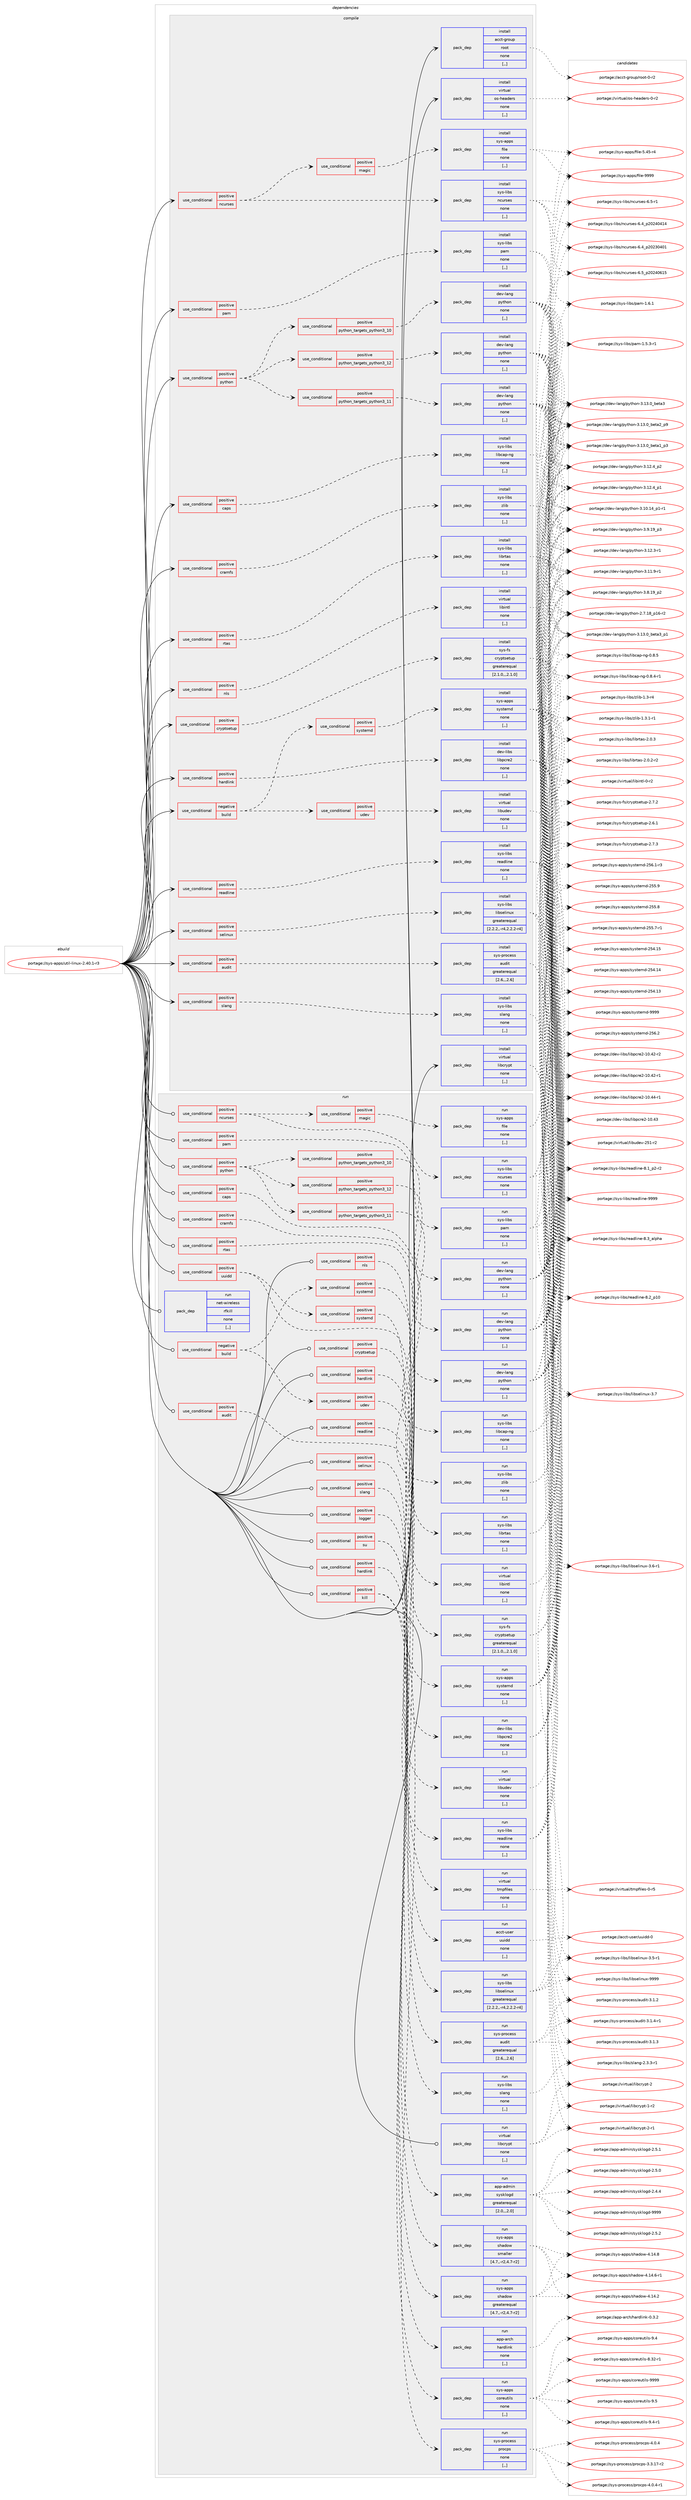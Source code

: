 digraph prolog {

# *************
# Graph options
# *************

newrank=true;
concentrate=true;
compound=true;
graph [rankdir=LR,fontname=Helvetica,fontsize=10,ranksep=1.5];#, ranksep=2.5, nodesep=0.2];
edge  [arrowhead=vee];
node  [fontname=Helvetica,fontsize=10];

# **********
# The ebuild
# **********

subgraph cluster_leftcol {
color=gray;
label=<<i>ebuild</i>>;
id [label="portage://sys-apps/util-linux-2.40.1-r3", color=red, width=4, href="../sys-apps/util-linux-2.40.1-r3.svg"];
}

# ****************
# The dependencies
# ****************

subgraph cluster_midcol {
color=gray;
label=<<i>dependencies</i>>;
subgraph cluster_compile {
fillcolor="#eeeeee";
style=filled;
label=<<i>compile</i>>;
subgraph cond112389 {
dependency423960 [label=<<TABLE BORDER="0" CELLBORDER="1" CELLSPACING="0" CELLPADDING="4"><TR><TD ROWSPAN="3" CELLPADDING="10">use_conditional</TD></TR><TR><TD>negative</TD></TR><TR><TD>build</TD></TR></TABLE>>, shape=none, color=red];
subgraph cond112390 {
dependency423961 [label=<<TABLE BORDER="0" CELLBORDER="1" CELLSPACING="0" CELLPADDING="4"><TR><TD ROWSPAN="3" CELLPADDING="10">use_conditional</TD></TR><TR><TD>positive</TD></TR><TR><TD>systemd</TD></TR></TABLE>>, shape=none, color=red];
subgraph pack308626 {
dependency423962 [label=<<TABLE BORDER="0" CELLBORDER="1" CELLSPACING="0" CELLPADDING="4" WIDTH="220"><TR><TD ROWSPAN="6" CELLPADDING="30">pack_dep</TD></TR><TR><TD WIDTH="110">install</TD></TR><TR><TD>sys-apps</TD></TR><TR><TD>systemd</TD></TR><TR><TD>none</TD></TR><TR><TD>[,,]</TD></TR></TABLE>>, shape=none, color=blue];
}
dependency423961:e -> dependency423962:w [weight=20,style="dashed",arrowhead="vee"];
}
dependency423960:e -> dependency423961:w [weight=20,style="dashed",arrowhead="vee"];
subgraph cond112391 {
dependency423963 [label=<<TABLE BORDER="0" CELLBORDER="1" CELLSPACING="0" CELLPADDING="4"><TR><TD ROWSPAN="3" CELLPADDING="10">use_conditional</TD></TR><TR><TD>positive</TD></TR><TR><TD>udev</TD></TR></TABLE>>, shape=none, color=red];
subgraph pack308627 {
dependency423964 [label=<<TABLE BORDER="0" CELLBORDER="1" CELLSPACING="0" CELLPADDING="4" WIDTH="220"><TR><TD ROWSPAN="6" CELLPADDING="30">pack_dep</TD></TR><TR><TD WIDTH="110">install</TD></TR><TR><TD>virtual</TD></TR><TR><TD>libudev</TD></TR><TR><TD>none</TD></TR><TR><TD>[,,]</TD></TR></TABLE>>, shape=none, color=blue];
}
dependency423963:e -> dependency423964:w [weight=20,style="dashed",arrowhead="vee"];
}
dependency423960:e -> dependency423963:w [weight=20,style="dashed",arrowhead="vee"];
}
id:e -> dependency423960:w [weight=20,style="solid",arrowhead="vee"];
subgraph cond112392 {
dependency423965 [label=<<TABLE BORDER="0" CELLBORDER="1" CELLSPACING="0" CELLPADDING="4"><TR><TD ROWSPAN="3" CELLPADDING="10">use_conditional</TD></TR><TR><TD>positive</TD></TR><TR><TD>audit</TD></TR></TABLE>>, shape=none, color=red];
subgraph pack308628 {
dependency423966 [label=<<TABLE BORDER="0" CELLBORDER="1" CELLSPACING="0" CELLPADDING="4" WIDTH="220"><TR><TD ROWSPAN="6" CELLPADDING="30">pack_dep</TD></TR><TR><TD WIDTH="110">install</TD></TR><TR><TD>sys-process</TD></TR><TR><TD>audit</TD></TR><TR><TD>greaterequal</TD></TR><TR><TD>[2.6,,,2.6]</TD></TR></TABLE>>, shape=none, color=blue];
}
dependency423965:e -> dependency423966:w [weight=20,style="dashed",arrowhead="vee"];
}
id:e -> dependency423965:w [weight=20,style="solid",arrowhead="vee"];
subgraph cond112393 {
dependency423967 [label=<<TABLE BORDER="0" CELLBORDER="1" CELLSPACING="0" CELLPADDING="4"><TR><TD ROWSPAN="3" CELLPADDING="10">use_conditional</TD></TR><TR><TD>positive</TD></TR><TR><TD>caps</TD></TR></TABLE>>, shape=none, color=red];
subgraph pack308629 {
dependency423968 [label=<<TABLE BORDER="0" CELLBORDER="1" CELLSPACING="0" CELLPADDING="4" WIDTH="220"><TR><TD ROWSPAN="6" CELLPADDING="30">pack_dep</TD></TR><TR><TD WIDTH="110">install</TD></TR><TR><TD>sys-libs</TD></TR><TR><TD>libcap-ng</TD></TR><TR><TD>none</TD></TR><TR><TD>[,,]</TD></TR></TABLE>>, shape=none, color=blue];
}
dependency423967:e -> dependency423968:w [weight=20,style="dashed",arrowhead="vee"];
}
id:e -> dependency423967:w [weight=20,style="solid",arrowhead="vee"];
subgraph cond112394 {
dependency423969 [label=<<TABLE BORDER="0" CELLBORDER="1" CELLSPACING="0" CELLPADDING="4"><TR><TD ROWSPAN="3" CELLPADDING="10">use_conditional</TD></TR><TR><TD>positive</TD></TR><TR><TD>cramfs</TD></TR></TABLE>>, shape=none, color=red];
subgraph pack308630 {
dependency423970 [label=<<TABLE BORDER="0" CELLBORDER="1" CELLSPACING="0" CELLPADDING="4" WIDTH="220"><TR><TD ROWSPAN="6" CELLPADDING="30">pack_dep</TD></TR><TR><TD WIDTH="110">install</TD></TR><TR><TD>sys-libs</TD></TR><TR><TD>zlib</TD></TR><TR><TD>none</TD></TR><TR><TD>[,,]</TD></TR></TABLE>>, shape=none, color=blue];
}
dependency423969:e -> dependency423970:w [weight=20,style="dashed",arrowhead="vee"];
}
id:e -> dependency423969:w [weight=20,style="solid",arrowhead="vee"];
subgraph cond112395 {
dependency423971 [label=<<TABLE BORDER="0" CELLBORDER="1" CELLSPACING="0" CELLPADDING="4"><TR><TD ROWSPAN="3" CELLPADDING="10">use_conditional</TD></TR><TR><TD>positive</TD></TR><TR><TD>cryptsetup</TD></TR></TABLE>>, shape=none, color=red];
subgraph pack308631 {
dependency423972 [label=<<TABLE BORDER="0" CELLBORDER="1" CELLSPACING="0" CELLPADDING="4" WIDTH="220"><TR><TD ROWSPAN="6" CELLPADDING="30">pack_dep</TD></TR><TR><TD WIDTH="110">install</TD></TR><TR><TD>sys-fs</TD></TR><TR><TD>cryptsetup</TD></TR><TR><TD>greaterequal</TD></TR><TR><TD>[2.1.0,,,2.1.0]</TD></TR></TABLE>>, shape=none, color=blue];
}
dependency423971:e -> dependency423972:w [weight=20,style="dashed",arrowhead="vee"];
}
id:e -> dependency423971:w [weight=20,style="solid",arrowhead="vee"];
subgraph cond112396 {
dependency423973 [label=<<TABLE BORDER="0" CELLBORDER="1" CELLSPACING="0" CELLPADDING="4"><TR><TD ROWSPAN="3" CELLPADDING="10">use_conditional</TD></TR><TR><TD>positive</TD></TR><TR><TD>hardlink</TD></TR></TABLE>>, shape=none, color=red];
subgraph pack308632 {
dependency423974 [label=<<TABLE BORDER="0" CELLBORDER="1" CELLSPACING="0" CELLPADDING="4" WIDTH="220"><TR><TD ROWSPAN="6" CELLPADDING="30">pack_dep</TD></TR><TR><TD WIDTH="110">install</TD></TR><TR><TD>dev-libs</TD></TR><TR><TD>libpcre2</TD></TR><TR><TD>none</TD></TR><TR><TD>[,,]</TD></TR></TABLE>>, shape=none, color=blue];
}
dependency423973:e -> dependency423974:w [weight=20,style="dashed",arrowhead="vee"];
}
id:e -> dependency423973:w [weight=20,style="solid",arrowhead="vee"];
subgraph cond112397 {
dependency423975 [label=<<TABLE BORDER="0" CELLBORDER="1" CELLSPACING="0" CELLPADDING="4"><TR><TD ROWSPAN="3" CELLPADDING="10">use_conditional</TD></TR><TR><TD>positive</TD></TR><TR><TD>ncurses</TD></TR></TABLE>>, shape=none, color=red];
subgraph pack308633 {
dependency423976 [label=<<TABLE BORDER="0" CELLBORDER="1" CELLSPACING="0" CELLPADDING="4" WIDTH="220"><TR><TD ROWSPAN="6" CELLPADDING="30">pack_dep</TD></TR><TR><TD WIDTH="110">install</TD></TR><TR><TD>sys-libs</TD></TR><TR><TD>ncurses</TD></TR><TR><TD>none</TD></TR><TR><TD>[,,]</TD></TR></TABLE>>, shape=none, color=blue];
}
dependency423975:e -> dependency423976:w [weight=20,style="dashed",arrowhead="vee"];
subgraph cond112398 {
dependency423977 [label=<<TABLE BORDER="0" CELLBORDER="1" CELLSPACING="0" CELLPADDING="4"><TR><TD ROWSPAN="3" CELLPADDING="10">use_conditional</TD></TR><TR><TD>positive</TD></TR><TR><TD>magic</TD></TR></TABLE>>, shape=none, color=red];
subgraph pack308634 {
dependency423978 [label=<<TABLE BORDER="0" CELLBORDER="1" CELLSPACING="0" CELLPADDING="4" WIDTH="220"><TR><TD ROWSPAN="6" CELLPADDING="30">pack_dep</TD></TR><TR><TD WIDTH="110">install</TD></TR><TR><TD>sys-apps</TD></TR><TR><TD>file</TD></TR><TR><TD>none</TD></TR><TR><TD>[,,]</TD></TR></TABLE>>, shape=none, color=blue];
}
dependency423977:e -> dependency423978:w [weight=20,style="dashed",arrowhead="vee"];
}
dependency423975:e -> dependency423977:w [weight=20,style="dashed",arrowhead="vee"];
}
id:e -> dependency423975:w [weight=20,style="solid",arrowhead="vee"];
subgraph cond112399 {
dependency423979 [label=<<TABLE BORDER="0" CELLBORDER="1" CELLSPACING="0" CELLPADDING="4"><TR><TD ROWSPAN="3" CELLPADDING="10">use_conditional</TD></TR><TR><TD>positive</TD></TR><TR><TD>nls</TD></TR></TABLE>>, shape=none, color=red];
subgraph pack308635 {
dependency423980 [label=<<TABLE BORDER="0" CELLBORDER="1" CELLSPACING="0" CELLPADDING="4" WIDTH="220"><TR><TD ROWSPAN="6" CELLPADDING="30">pack_dep</TD></TR><TR><TD WIDTH="110">install</TD></TR><TR><TD>virtual</TD></TR><TR><TD>libintl</TD></TR><TR><TD>none</TD></TR><TR><TD>[,,]</TD></TR></TABLE>>, shape=none, color=blue];
}
dependency423979:e -> dependency423980:w [weight=20,style="dashed",arrowhead="vee"];
}
id:e -> dependency423979:w [weight=20,style="solid",arrowhead="vee"];
subgraph cond112400 {
dependency423981 [label=<<TABLE BORDER="0" CELLBORDER="1" CELLSPACING="0" CELLPADDING="4"><TR><TD ROWSPAN="3" CELLPADDING="10">use_conditional</TD></TR><TR><TD>positive</TD></TR><TR><TD>pam</TD></TR></TABLE>>, shape=none, color=red];
subgraph pack308636 {
dependency423982 [label=<<TABLE BORDER="0" CELLBORDER="1" CELLSPACING="0" CELLPADDING="4" WIDTH="220"><TR><TD ROWSPAN="6" CELLPADDING="30">pack_dep</TD></TR><TR><TD WIDTH="110">install</TD></TR><TR><TD>sys-libs</TD></TR><TR><TD>pam</TD></TR><TR><TD>none</TD></TR><TR><TD>[,,]</TD></TR></TABLE>>, shape=none, color=blue];
}
dependency423981:e -> dependency423982:w [weight=20,style="dashed",arrowhead="vee"];
}
id:e -> dependency423981:w [weight=20,style="solid",arrowhead="vee"];
subgraph cond112401 {
dependency423983 [label=<<TABLE BORDER="0" CELLBORDER="1" CELLSPACING="0" CELLPADDING="4"><TR><TD ROWSPAN="3" CELLPADDING="10">use_conditional</TD></TR><TR><TD>positive</TD></TR><TR><TD>python</TD></TR></TABLE>>, shape=none, color=red];
subgraph cond112402 {
dependency423984 [label=<<TABLE BORDER="0" CELLBORDER="1" CELLSPACING="0" CELLPADDING="4"><TR><TD ROWSPAN="3" CELLPADDING="10">use_conditional</TD></TR><TR><TD>positive</TD></TR><TR><TD>python_targets_python3_10</TD></TR></TABLE>>, shape=none, color=red];
subgraph pack308637 {
dependency423985 [label=<<TABLE BORDER="0" CELLBORDER="1" CELLSPACING="0" CELLPADDING="4" WIDTH="220"><TR><TD ROWSPAN="6" CELLPADDING="30">pack_dep</TD></TR><TR><TD WIDTH="110">install</TD></TR><TR><TD>dev-lang</TD></TR><TR><TD>python</TD></TR><TR><TD>none</TD></TR><TR><TD>[,,]</TD></TR></TABLE>>, shape=none, color=blue];
}
dependency423984:e -> dependency423985:w [weight=20,style="dashed",arrowhead="vee"];
}
dependency423983:e -> dependency423984:w [weight=20,style="dashed",arrowhead="vee"];
subgraph cond112403 {
dependency423986 [label=<<TABLE BORDER="0" CELLBORDER="1" CELLSPACING="0" CELLPADDING="4"><TR><TD ROWSPAN="3" CELLPADDING="10">use_conditional</TD></TR><TR><TD>positive</TD></TR><TR><TD>python_targets_python3_11</TD></TR></TABLE>>, shape=none, color=red];
subgraph pack308638 {
dependency423987 [label=<<TABLE BORDER="0" CELLBORDER="1" CELLSPACING="0" CELLPADDING="4" WIDTH="220"><TR><TD ROWSPAN="6" CELLPADDING="30">pack_dep</TD></TR><TR><TD WIDTH="110">install</TD></TR><TR><TD>dev-lang</TD></TR><TR><TD>python</TD></TR><TR><TD>none</TD></TR><TR><TD>[,,]</TD></TR></TABLE>>, shape=none, color=blue];
}
dependency423986:e -> dependency423987:w [weight=20,style="dashed",arrowhead="vee"];
}
dependency423983:e -> dependency423986:w [weight=20,style="dashed",arrowhead="vee"];
subgraph cond112404 {
dependency423988 [label=<<TABLE BORDER="0" CELLBORDER="1" CELLSPACING="0" CELLPADDING="4"><TR><TD ROWSPAN="3" CELLPADDING="10">use_conditional</TD></TR><TR><TD>positive</TD></TR><TR><TD>python_targets_python3_12</TD></TR></TABLE>>, shape=none, color=red];
subgraph pack308639 {
dependency423989 [label=<<TABLE BORDER="0" CELLBORDER="1" CELLSPACING="0" CELLPADDING="4" WIDTH="220"><TR><TD ROWSPAN="6" CELLPADDING="30">pack_dep</TD></TR><TR><TD WIDTH="110">install</TD></TR><TR><TD>dev-lang</TD></TR><TR><TD>python</TD></TR><TR><TD>none</TD></TR><TR><TD>[,,]</TD></TR></TABLE>>, shape=none, color=blue];
}
dependency423988:e -> dependency423989:w [weight=20,style="dashed",arrowhead="vee"];
}
dependency423983:e -> dependency423988:w [weight=20,style="dashed",arrowhead="vee"];
}
id:e -> dependency423983:w [weight=20,style="solid",arrowhead="vee"];
subgraph cond112405 {
dependency423990 [label=<<TABLE BORDER="0" CELLBORDER="1" CELLSPACING="0" CELLPADDING="4"><TR><TD ROWSPAN="3" CELLPADDING="10">use_conditional</TD></TR><TR><TD>positive</TD></TR><TR><TD>readline</TD></TR></TABLE>>, shape=none, color=red];
subgraph pack308640 {
dependency423991 [label=<<TABLE BORDER="0" CELLBORDER="1" CELLSPACING="0" CELLPADDING="4" WIDTH="220"><TR><TD ROWSPAN="6" CELLPADDING="30">pack_dep</TD></TR><TR><TD WIDTH="110">install</TD></TR><TR><TD>sys-libs</TD></TR><TR><TD>readline</TD></TR><TR><TD>none</TD></TR><TR><TD>[,,]</TD></TR></TABLE>>, shape=none, color=blue];
}
dependency423990:e -> dependency423991:w [weight=20,style="dashed",arrowhead="vee"];
}
id:e -> dependency423990:w [weight=20,style="solid",arrowhead="vee"];
subgraph cond112406 {
dependency423992 [label=<<TABLE BORDER="0" CELLBORDER="1" CELLSPACING="0" CELLPADDING="4"><TR><TD ROWSPAN="3" CELLPADDING="10">use_conditional</TD></TR><TR><TD>positive</TD></TR><TR><TD>rtas</TD></TR></TABLE>>, shape=none, color=red];
subgraph pack308641 {
dependency423993 [label=<<TABLE BORDER="0" CELLBORDER="1" CELLSPACING="0" CELLPADDING="4" WIDTH="220"><TR><TD ROWSPAN="6" CELLPADDING="30">pack_dep</TD></TR><TR><TD WIDTH="110">install</TD></TR><TR><TD>sys-libs</TD></TR><TR><TD>librtas</TD></TR><TR><TD>none</TD></TR><TR><TD>[,,]</TD></TR></TABLE>>, shape=none, color=blue];
}
dependency423992:e -> dependency423993:w [weight=20,style="dashed",arrowhead="vee"];
}
id:e -> dependency423992:w [weight=20,style="solid",arrowhead="vee"];
subgraph cond112407 {
dependency423994 [label=<<TABLE BORDER="0" CELLBORDER="1" CELLSPACING="0" CELLPADDING="4"><TR><TD ROWSPAN="3" CELLPADDING="10">use_conditional</TD></TR><TR><TD>positive</TD></TR><TR><TD>selinux</TD></TR></TABLE>>, shape=none, color=red];
subgraph pack308642 {
dependency423995 [label=<<TABLE BORDER="0" CELLBORDER="1" CELLSPACING="0" CELLPADDING="4" WIDTH="220"><TR><TD ROWSPAN="6" CELLPADDING="30">pack_dep</TD></TR><TR><TD WIDTH="110">install</TD></TR><TR><TD>sys-libs</TD></TR><TR><TD>libselinux</TD></TR><TR><TD>greaterequal</TD></TR><TR><TD>[2.2.2,,-r4,2.2.2-r4]</TD></TR></TABLE>>, shape=none, color=blue];
}
dependency423994:e -> dependency423995:w [weight=20,style="dashed",arrowhead="vee"];
}
id:e -> dependency423994:w [weight=20,style="solid",arrowhead="vee"];
subgraph cond112408 {
dependency423996 [label=<<TABLE BORDER="0" CELLBORDER="1" CELLSPACING="0" CELLPADDING="4"><TR><TD ROWSPAN="3" CELLPADDING="10">use_conditional</TD></TR><TR><TD>positive</TD></TR><TR><TD>slang</TD></TR></TABLE>>, shape=none, color=red];
subgraph pack308643 {
dependency423997 [label=<<TABLE BORDER="0" CELLBORDER="1" CELLSPACING="0" CELLPADDING="4" WIDTH="220"><TR><TD ROWSPAN="6" CELLPADDING="30">pack_dep</TD></TR><TR><TD WIDTH="110">install</TD></TR><TR><TD>sys-libs</TD></TR><TR><TD>slang</TD></TR><TR><TD>none</TD></TR><TR><TD>[,,]</TD></TR></TABLE>>, shape=none, color=blue];
}
dependency423996:e -> dependency423997:w [weight=20,style="dashed",arrowhead="vee"];
}
id:e -> dependency423996:w [weight=20,style="solid",arrowhead="vee"];
subgraph pack308644 {
dependency423998 [label=<<TABLE BORDER="0" CELLBORDER="1" CELLSPACING="0" CELLPADDING="4" WIDTH="220"><TR><TD ROWSPAN="6" CELLPADDING="30">pack_dep</TD></TR><TR><TD WIDTH="110">install</TD></TR><TR><TD>acct-group</TD></TR><TR><TD>root</TD></TR><TR><TD>none</TD></TR><TR><TD>[,,]</TD></TR></TABLE>>, shape=none, color=blue];
}
id:e -> dependency423998:w [weight=20,style="solid",arrowhead="vee"];
subgraph pack308645 {
dependency423999 [label=<<TABLE BORDER="0" CELLBORDER="1" CELLSPACING="0" CELLPADDING="4" WIDTH="220"><TR><TD ROWSPAN="6" CELLPADDING="30">pack_dep</TD></TR><TR><TD WIDTH="110">install</TD></TR><TR><TD>virtual</TD></TR><TR><TD>libcrypt</TD></TR><TR><TD>none</TD></TR><TR><TD>[,,]</TD></TR></TABLE>>, shape=none, color=blue];
}
id:e -> dependency423999:w [weight=20,style="solid",arrowhead="vee"];
subgraph pack308646 {
dependency424000 [label=<<TABLE BORDER="0" CELLBORDER="1" CELLSPACING="0" CELLPADDING="4" WIDTH="220"><TR><TD ROWSPAN="6" CELLPADDING="30">pack_dep</TD></TR><TR><TD WIDTH="110">install</TD></TR><TR><TD>virtual</TD></TR><TR><TD>os-headers</TD></TR><TR><TD>none</TD></TR><TR><TD>[,,]</TD></TR></TABLE>>, shape=none, color=blue];
}
id:e -> dependency424000:w [weight=20,style="solid",arrowhead="vee"];
}
subgraph cluster_compileandrun {
fillcolor="#eeeeee";
style=filled;
label=<<i>compile and run</i>>;
}
subgraph cluster_run {
fillcolor="#eeeeee";
style=filled;
label=<<i>run</i>>;
subgraph cond112409 {
dependency424001 [label=<<TABLE BORDER="0" CELLBORDER="1" CELLSPACING="0" CELLPADDING="4"><TR><TD ROWSPAN="3" CELLPADDING="10">use_conditional</TD></TR><TR><TD>negative</TD></TR><TR><TD>build</TD></TR></TABLE>>, shape=none, color=red];
subgraph cond112410 {
dependency424002 [label=<<TABLE BORDER="0" CELLBORDER="1" CELLSPACING="0" CELLPADDING="4"><TR><TD ROWSPAN="3" CELLPADDING="10">use_conditional</TD></TR><TR><TD>positive</TD></TR><TR><TD>systemd</TD></TR></TABLE>>, shape=none, color=red];
subgraph pack308647 {
dependency424003 [label=<<TABLE BORDER="0" CELLBORDER="1" CELLSPACING="0" CELLPADDING="4" WIDTH="220"><TR><TD ROWSPAN="6" CELLPADDING="30">pack_dep</TD></TR><TR><TD WIDTH="110">run</TD></TR><TR><TD>sys-apps</TD></TR><TR><TD>systemd</TD></TR><TR><TD>none</TD></TR><TR><TD>[,,]</TD></TR></TABLE>>, shape=none, color=blue];
}
dependency424002:e -> dependency424003:w [weight=20,style="dashed",arrowhead="vee"];
}
dependency424001:e -> dependency424002:w [weight=20,style="dashed",arrowhead="vee"];
subgraph cond112411 {
dependency424004 [label=<<TABLE BORDER="0" CELLBORDER="1" CELLSPACING="0" CELLPADDING="4"><TR><TD ROWSPAN="3" CELLPADDING="10">use_conditional</TD></TR><TR><TD>positive</TD></TR><TR><TD>udev</TD></TR></TABLE>>, shape=none, color=red];
subgraph pack308648 {
dependency424005 [label=<<TABLE BORDER="0" CELLBORDER="1" CELLSPACING="0" CELLPADDING="4" WIDTH="220"><TR><TD ROWSPAN="6" CELLPADDING="30">pack_dep</TD></TR><TR><TD WIDTH="110">run</TD></TR><TR><TD>virtual</TD></TR><TR><TD>libudev</TD></TR><TR><TD>none</TD></TR><TR><TD>[,,]</TD></TR></TABLE>>, shape=none, color=blue];
}
dependency424004:e -> dependency424005:w [weight=20,style="dashed",arrowhead="vee"];
}
dependency424001:e -> dependency424004:w [weight=20,style="dashed",arrowhead="vee"];
}
id:e -> dependency424001:w [weight=20,style="solid",arrowhead="odot"];
subgraph cond112412 {
dependency424006 [label=<<TABLE BORDER="0" CELLBORDER="1" CELLSPACING="0" CELLPADDING="4"><TR><TD ROWSPAN="3" CELLPADDING="10">use_conditional</TD></TR><TR><TD>positive</TD></TR><TR><TD>audit</TD></TR></TABLE>>, shape=none, color=red];
subgraph pack308649 {
dependency424007 [label=<<TABLE BORDER="0" CELLBORDER="1" CELLSPACING="0" CELLPADDING="4" WIDTH="220"><TR><TD ROWSPAN="6" CELLPADDING="30">pack_dep</TD></TR><TR><TD WIDTH="110">run</TD></TR><TR><TD>sys-process</TD></TR><TR><TD>audit</TD></TR><TR><TD>greaterequal</TD></TR><TR><TD>[2.6,,,2.6]</TD></TR></TABLE>>, shape=none, color=blue];
}
dependency424006:e -> dependency424007:w [weight=20,style="dashed",arrowhead="vee"];
}
id:e -> dependency424006:w [weight=20,style="solid",arrowhead="odot"];
subgraph cond112413 {
dependency424008 [label=<<TABLE BORDER="0" CELLBORDER="1" CELLSPACING="0" CELLPADDING="4"><TR><TD ROWSPAN="3" CELLPADDING="10">use_conditional</TD></TR><TR><TD>positive</TD></TR><TR><TD>caps</TD></TR></TABLE>>, shape=none, color=red];
subgraph pack308650 {
dependency424009 [label=<<TABLE BORDER="0" CELLBORDER="1" CELLSPACING="0" CELLPADDING="4" WIDTH="220"><TR><TD ROWSPAN="6" CELLPADDING="30">pack_dep</TD></TR><TR><TD WIDTH="110">run</TD></TR><TR><TD>sys-libs</TD></TR><TR><TD>libcap-ng</TD></TR><TR><TD>none</TD></TR><TR><TD>[,,]</TD></TR></TABLE>>, shape=none, color=blue];
}
dependency424008:e -> dependency424009:w [weight=20,style="dashed",arrowhead="vee"];
}
id:e -> dependency424008:w [weight=20,style="solid",arrowhead="odot"];
subgraph cond112414 {
dependency424010 [label=<<TABLE BORDER="0" CELLBORDER="1" CELLSPACING="0" CELLPADDING="4"><TR><TD ROWSPAN="3" CELLPADDING="10">use_conditional</TD></TR><TR><TD>positive</TD></TR><TR><TD>cramfs</TD></TR></TABLE>>, shape=none, color=red];
subgraph pack308651 {
dependency424011 [label=<<TABLE BORDER="0" CELLBORDER="1" CELLSPACING="0" CELLPADDING="4" WIDTH="220"><TR><TD ROWSPAN="6" CELLPADDING="30">pack_dep</TD></TR><TR><TD WIDTH="110">run</TD></TR><TR><TD>sys-libs</TD></TR><TR><TD>zlib</TD></TR><TR><TD>none</TD></TR><TR><TD>[,,]</TD></TR></TABLE>>, shape=none, color=blue];
}
dependency424010:e -> dependency424011:w [weight=20,style="dashed",arrowhead="vee"];
}
id:e -> dependency424010:w [weight=20,style="solid",arrowhead="odot"];
subgraph cond112415 {
dependency424012 [label=<<TABLE BORDER="0" CELLBORDER="1" CELLSPACING="0" CELLPADDING="4"><TR><TD ROWSPAN="3" CELLPADDING="10">use_conditional</TD></TR><TR><TD>positive</TD></TR><TR><TD>cryptsetup</TD></TR></TABLE>>, shape=none, color=red];
subgraph pack308652 {
dependency424013 [label=<<TABLE BORDER="0" CELLBORDER="1" CELLSPACING="0" CELLPADDING="4" WIDTH="220"><TR><TD ROWSPAN="6" CELLPADDING="30">pack_dep</TD></TR><TR><TD WIDTH="110">run</TD></TR><TR><TD>sys-fs</TD></TR><TR><TD>cryptsetup</TD></TR><TR><TD>greaterequal</TD></TR><TR><TD>[2.1.0,,,2.1.0]</TD></TR></TABLE>>, shape=none, color=blue];
}
dependency424012:e -> dependency424013:w [weight=20,style="dashed",arrowhead="vee"];
}
id:e -> dependency424012:w [weight=20,style="solid",arrowhead="odot"];
subgraph cond112416 {
dependency424014 [label=<<TABLE BORDER="0" CELLBORDER="1" CELLSPACING="0" CELLPADDING="4"><TR><TD ROWSPAN="3" CELLPADDING="10">use_conditional</TD></TR><TR><TD>positive</TD></TR><TR><TD>hardlink</TD></TR></TABLE>>, shape=none, color=red];
subgraph pack308653 {
dependency424015 [label=<<TABLE BORDER="0" CELLBORDER="1" CELLSPACING="0" CELLPADDING="4" WIDTH="220"><TR><TD ROWSPAN="6" CELLPADDING="30">pack_dep</TD></TR><TR><TD WIDTH="110">run</TD></TR><TR><TD>dev-libs</TD></TR><TR><TD>libpcre2</TD></TR><TR><TD>none</TD></TR><TR><TD>[,,]</TD></TR></TABLE>>, shape=none, color=blue];
}
dependency424014:e -> dependency424015:w [weight=20,style="dashed",arrowhead="vee"];
}
id:e -> dependency424014:w [weight=20,style="solid",arrowhead="odot"];
subgraph cond112417 {
dependency424016 [label=<<TABLE BORDER="0" CELLBORDER="1" CELLSPACING="0" CELLPADDING="4"><TR><TD ROWSPAN="3" CELLPADDING="10">use_conditional</TD></TR><TR><TD>positive</TD></TR><TR><TD>hardlink</TD></TR></TABLE>>, shape=none, color=red];
subgraph pack308654 {
dependency424017 [label=<<TABLE BORDER="0" CELLBORDER="1" CELLSPACING="0" CELLPADDING="4" WIDTH="220"><TR><TD ROWSPAN="6" CELLPADDING="30">pack_dep</TD></TR><TR><TD WIDTH="110">run</TD></TR><TR><TD>app-arch</TD></TR><TR><TD>hardlink</TD></TR><TR><TD>none</TD></TR><TR><TD>[,,]</TD></TR></TABLE>>, shape=none, color=blue];
}
dependency424016:e -> dependency424017:w [weight=20,style="dashed",arrowhead="vee"];
}
id:e -> dependency424016:w [weight=20,style="solid",arrowhead="odot"];
subgraph cond112418 {
dependency424018 [label=<<TABLE BORDER="0" CELLBORDER="1" CELLSPACING="0" CELLPADDING="4"><TR><TD ROWSPAN="3" CELLPADDING="10">use_conditional</TD></TR><TR><TD>positive</TD></TR><TR><TD>kill</TD></TR></TABLE>>, shape=none, color=red];
subgraph pack308655 {
dependency424019 [label=<<TABLE BORDER="0" CELLBORDER="1" CELLSPACING="0" CELLPADDING="4" WIDTH="220"><TR><TD ROWSPAN="6" CELLPADDING="30">pack_dep</TD></TR><TR><TD WIDTH="110">run</TD></TR><TR><TD>sys-apps</TD></TR><TR><TD>coreutils</TD></TR><TR><TD>none</TD></TR><TR><TD>[,,]</TD></TR></TABLE>>, shape=none, color=blue];
}
dependency424018:e -> dependency424019:w [weight=20,style="dashed",arrowhead="vee"];
subgraph pack308656 {
dependency424020 [label=<<TABLE BORDER="0" CELLBORDER="1" CELLSPACING="0" CELLPADDING="4" WIDTH="220"><TR><TD ROWSPAN="6" CELLPADDING="30">pack_dep</TD></TR><TR><TD WIDTH="110">run</TD></TR><TR><TD>sys-process</TD></TR><TR><TD>procps</TD></TR><TR><TD>none</TD></TR><TR><TD>[,,]</TD></TR></TABLE>>, shape=none, color=blue];
}
dependency424018:e -> dependency424020:w [weight=20,style="dashed",arrowhead="vee"];
}
id:e -> dependency424018:w [weight=20,style="solid",arrowhead="odot"];
subgraph cond112419 {
dependency424021 [label=<<TABLE BORDER="0" CELLBORDER="1" CELLSPACING="0" CELLPADDING="4"><TR><TD ROWSPAN="3" CELLPADDING="10">use_conditional</TD></TR><TR><TD>positive</TD></TR><TR><TD>logger</TD></TR></TABLE>>, shape=none, color=red];
subgraph pack308657 {
dependency424022 [label=<<TABLE BORDER="0" CELLBORDER="1" CELLSPACING="0" CELLPADDING="4" WIDTH="220"><TR><TD ROWSPAN="6" CELLPADDING="30">pack_dep</TD></TR><TR><TD WIDTH="110">run</TD></TR><TR><TD>app-admin</TD></TR><TR><TD>sysklogd</TD></TR><TR><TD>greaterequal</TD></TR><TR><TD>[2.0,,,2.0]</TD></TR></TABLE>>, shape=none, color=blue];
}
dependency424021:e -> dependency424022:w [weight=20,style="dashed",arrowhead="vee"];
}
id:e -> dependency424021:w [weight=20,style="solid",arrowhead="odot"];
subgraph cond112420 {
dependency424023 [label=<<TABLE BORDER="0" CELLBORDER="1" CELLSPACING="0" CELLPADDING="4"><TR><TD ROWSPAN="3" CELLPADDING="10">use_conditional</TD></TR><TR><TD>positive</TD></TR><TR><TD>ncurses</TD></TR></TABLE>>, shape=none, color=red];
subgraph pack308658 {
dependency424024 [label=<<TABLE BORDER="0" CELLBORDER="1" CELLSPACING="0" CELLPADDING="4" WIDTH="220"><TR><TD ROWSPAN="6" CELLPADDING="30">pack_dep</TD></TR><TR><TD WIDTH="110">run</TD></TR><TR><TD>sys-libs</TD></TR><TR><TD>ncurses</TD></TR><TR><TD>none</TD></TR><TR><TD>[,,]</TD></TR></TABLE>>, shape=none, color=blue];
}
dependency424023:e -> dependency424024:w [weight=20,style="dashed",arrowhead="vee"];
subgraph cond112421 {
dependency424025 [label=<<TABLE BORDER="0" CELLBORDER="1" CELLSPACING="0" CELLPADDING="4"><TR><TD ROWSPAN="3" CELLPADDING="10">use_conditional</TD></TR><TR><TD>positive</TD></TR><TR><TD>magic</TD></TR></TABLE>>, shape=none, color=red];
subgraph pack308659 {
dependency424026 [label=<<TABLE BORDER="0" CELLBORDER="1" CELLSPACING="0" CELLPADDING="4" WIDTH="220"><TR><TD ROWSPAN="6" CELLPADDING="30">pack_dep</TD></TR><TR><TD WIDTH="110">run</TD></TR><TR><TD>sys-apps</TD></TR><TR><TD>file</TD></TR><TR><TD>none</TD></TR><TR><TD>[,,]</TD></TR></TABLE>>, shape=none, color=blue];
}
dependency424025:e -> dependency424026:w [weight=20,style="dashed",arrowhead="vee"];
}
dependency424023:e -> dependency424025:w [weight=20,style="dashed",arrowhead="vee"];
}
id:e -> dependency424023:w [weight=20,style="solid",arrowhead="odot"];
subgraph cond112422 {
dependency424027 [label=<<TABLE BORDER="0" CELLBORDER="1" CELLSPACING="0" CELLPADDING="4"><TR><TD ROWSPAN="3" CELLPADDING="10">use_conditional</TD></TR><TR><TD>positive</TD></TR><TR><TD>nls</TD></TR></TABLE>>, shape=none, color=red];
subgraph pack308660 {
dependency424028 [label=<<TABLE BORDER="0" CELLBORDER="1" CELLSPACING="0" CELLPADDING="4" WIDTH="220"><TR><TD ROWSPAN="6" CELLPADDING="30">pack_dep</TD></TR><TR><TD WIDTH="110">run</TD></TR><TR><TD>virtual</TD></TR><TR><TD>libintl</TD></TR><TR><TD>none</TD></TR><TR><TD>[,,]</TD></TR></TABLE>>, shape=none, color=blue];
}
dependency424027:e -> dependency424028:w [weight=20,style="dashed",arrowhead="vee"];
}
id:e -> dependency424027:w [weight=20,style="solid",arrowhead="odot"];
subgraph cond112423 {
dependency424029 [label=<<TABLE BORDER="0" CELLBORDER="1" CELLSPACING="0" CELLPADDING="4"><TR><TD ROWSPAN="3" CELLPADDING="10">use_conditional</TD></TR><TR><TD>positive</TD></TR><TR><TD>pam</TD></TR></TABLE>>, shape=none, color=red];
subgraph pack308661 {
dependency424030 [label=<<TABLE BORDER="0" CELLBORDER="1" CELLSPACING="0" CELLPADDING="4" WIDTH="220"><TR><TD ROWSPAN="6" CELLPADDING="30">pack_dep</TD></TR><TR><TD WIDTH="110">run</TD></TR><TR><TD>sys-libs</TD></TR><TR><TD>pam</TD></TR><TR><TD>none</TD></TR><TR><TD>[,,]</TD></TR></TABLE>>, shape=none, color=blue];
}
dependency424029:e -> dependency424030:w [weight=20,style="dashed",arrowhead="vee"];
}
id:e -> dependency424029:w [weight=20,style="solid",arrowhead="odot"];
subgraph cond112424 {
dependency424031 [label=<<TABLE BORDER="0" CELLBORDER="1" CELLSPACING="0" CELLPADDING="4"><TR><TD ROWSPAN="3" CELLPADDING="10">use_conditional</TD></TR><TR><TD>positive</TD></TR><TR><TD>python</TD></TR></TABLE>>, shape=none, color=red];
subgraph cond112425 {
dependency424032 [label=<<TABLE BORDER="0" CELLBORDER="1" CELLSPACING="0" CELLPADDING="4"><TR><TD ROWSPAN="3" CELLPADDING="10">use_conditional</TD></TR><TR><TD>positive</TD></TR><TR><TD>python_targets_python3_10</TD></TR></TABLE>>, shape=none, color=red];
subgraph pack308662 {
dependency424033 [label=<<TABLE BORDER="0" CELLBORDER="1" CELLSPACING="0" CELLPADDING="4" WIDTH="220"><TR><TD ROWSPAN="6" CELLPADDING="30">pack_dep</TD></TR><TR><TD WIDTH="110">run</TD></TR><TR><TD>dev-lang</TD></TR><TR><TD>python</TD></TR><TR><TD>none</TD></TR><TR><TD>[,,]</TD></TR></TABLE>>, shape=none, color=blue];
}
dependency424032:e -> dependency424033:w [weight=20,style="dashed",arrowhead="vee"];
}
dependency424031:e -> dependency424032:w [weight=20,style="dashed",arrowhead="vee"];
subgraph cond112426 {
dependency424034 [label=<<TABLE BORDER="0" CELLBORDER="1" CELLSPACING="0" CELLPADDING="4"><TR><TD ROWSPAN="3" CELLPADDING="10">use_conditional</TD></TR><TR><TD>positive</TD></TR><TR><TD>python_targets_python3_11</TD></TR></TABLE>>, shape=none, color=red];
subgraph pack308663 {
dependency424035 [label=<<TABLE BORDER="0" CELLBORDER="1" CELLSPACING="0" CELLPADDING="4" WIDTH="220"><TR><TD ROWSPAN="6" CELLPADDING="30">pack_dep</TD></TR><TR><TD WIDTH="110">run</TD></TR><TR><TD>dev-lang</TD></TR><TR><TD>python</TD></TR><TR><TD>none</TD></TR><TR><TD>[,,]</TD></TR></TABLE>>, shape=none, color=blue];
}
dependency424034:e -> dependency424035:w [weight=20,style="dashed",arrowhead="vee"];
}
dependency424031:e -> dependency424034:w [weight=20,style="dashed",arrowhead="vee"];
subgraph cond112427 {
dependency424036 [label=<<TABLE BORDER="0" CELLBORDER="1" CELLSPACING="0" CELLPADDING="4"><TR><TD ROWSPAN="3" CELLPADDING="10">use_conditional</TD></TR><TR><TD>positive</TD></TR><TR><TD>python_targets_python3_12</TD></TR></TABLE>>, shape=none, color=red];
subgraph pack308664 {
dependency424037 [label=<<TABLE BORDER="0" CELLBORDER="1" CELLSPACING="0" CELLPADDING="4" WIDTH="220"><TR><TD ROWSPAN="6" CELLPADDING="30">pack_dep</TD></TR><TR><TD WIDTH="110">run</TD></TR><TR><TD>dev-lang</TD></TR><TR><TD>python</TD></TR><TR><TD>none</TD></TR><TR><TD>[,,]</TD></TR></TABLE>>, shape=none, color=blue];
}
dependency424036:e -> dependency424037:w [weight=20,style="dashed",arrowhead="vee"];
}
dependency424031:e -> dependency424036:w [weight=20,style="dashed",arrowhead="vee"];
}
id:e -> dependency424031:w [weight=20,style="solid",arrowhead="odot"];
subgraph cond112428 {
dependency424038 [label=<<TABLE BORDER="0" CELLBORDER="1" CELLSPACING="0" CELLPADDING="4"><TR><TD ROWSPAN="3" CELLPADDING="10">use_conditional</TD></TR><TR><TD>positive</TD></TR><TR><TD>readline</TD></TR></TABLE>>, shape=none, color=red];
subgraph pack308665 {
dependency424039 [label=<<TABLE BORDER="0" CELLBORDER="1" CELLSPACING="0" CELLPADDING="4" WIDTH="220"><TR><TD ROWSPAN="6" CELLPADDING="30">pack_dep</TD></TR><TR><TD WIDTH="110">run</TD></TR><TR><TD>sys-libs</TD></TR><TR><TD>readline</TD></TR><TR><TD>none</TD></TR><TR><TD>[,,]</TD></TR></TABLE>>, shape=none, color=blue];
}
dependency424038:e -> dependency424039:w [weight=20,style="dashed",arrowhead="vee"];
}
id:e -> dependency424038:w [weight=20,style="solid",arrowhead="odot"];
subgraph cond112429 {
dependency424040 [label=<<TABLE BORDER="0" CELLBORDER="1" CELLSPACING="0" CELLPADDING="4"><TR><TD ROWSPAN="3" CELLPADDING="10">use_conditional</TD></TR><TR><TD>positive</TD></TR><TR><TD>rtas</TD></TR></TABLE>>, shape=none, color=red];
subgraph pack308666 {
dependency424041 [label=<<TABLE BORDER="0" CELLBORDER="1" CELLSPACING="0" CELLPADDING="4" WIDTH="220"><TR><TD ROWSPAN="6" CELLPADDING="30">pack_dep</TD></TR><TR><TD WIDTH="110">run</TD></TR><TR><TD>sys-libs</TD></TR><TR><TD>librtas</TD></TR><TR><TD>none</TD></TR><TR><TD>[,,]</TD></TR></TABLE>>, shape=none, color=blue];
}
dependency424040:e -> dependency424041:w [weight=20,style="dashed",arrowhead="vee"];
}
id:e -> dependency424040:w [weight=20,style="solid",arrowhead="odot"];
subgraph cond112430 {
dependency424042 [label=<<TABLE BORDER="0" CELLBORDER="1" CELLSPACING="0" CELLPADDING="4"><TR><TD ROWSPAN="3" CELLPADDING="10">use_conditional</TD></TR><TR><TD>positive</TD></TR><TR><TD>selinux</TD></TR></TABLE>>, shape=none, color=red];
subgraph pack308667 {
dependency424043 [label=<<TABLE BORDER="0" CELLBORDER="1" CELLSPACING="0" CELLPADDING="4" WIDTH="220"><TR><TD ROWSPAN="6" CELLPADDING="30">pack_dep</TD></TR><TR><TD WIDTH="110">run</TD></TR><TR><TD>sys-libs</TD></TR><TR><TD>libselinux</TD></TR><TR><TD>greaterequal</TD></TR><TR><TD>[2.2.2,,-r4,2.2.2-r4]</TD></TR></TABLE>>, shape=none, color=blue];
}
dependency424042:e -> dependency424043:w [weight=20,style="dashed",arrowhead="vee"];
}
id:e -> dependency424042:w [weight=20,style="solid",arrowhead="odot"];
subgraph cond112431 {
dependency424044 [label=<<TABLE BORDER="0" CELLBORDER="1" CELLSPACING="0" CELLPADDING="4"><TR><TD ROWSPAN="3" CELLPADDING="10">use_conditional</TD></TR><TR><TD>positive</TD></TR><TR><TD>slang</TD></TR></TABLE>>, shape=none, color=red];
subgraph pack308668 {
dependency424045 [label=<<TABLE BORDER="0" CELLBORDER="1" CELLSPACING="0" CELLPADDING="4" WIDTH="220"><TR><TD ROWSPAN="6" CELLPADDING="30">pack_dep</TD></TR><TR><TD WIDTH="110">run</TD></TR><TR><TD>sys-libs</TD></TR><TR><TD>slang</TD></TR><TR><TD>none</TD></TR><TR><TD>[,,]</TD></TR></TABLE>>, shape=none, color=blue];
}
dependency424044:e -> dependency424045:w [weight=20,style="dashed",arrowhead="vee"];
}
id:e -> dependency424044:w [weight=20,style="solid",arrowhead="odot"];
subgraph cond112432 {
dependency424046 [label=<<TABLE BORDER="0" CELLBORDER="1" CELLSPACING="0" CELLPADDING="4"><TR><TD ROWSPAN="3" CELLPADDING="10">use_conditional</TD></TR><TR><TD>positive</TD></TR><TR><TD>su</TD></TR></TABLE>>, shape=none, color=red];
subgraph pack308669 {
dependency424047 [label=<<TABLE BORDER="0" CELLBORDER="1" CELLSPACING="0" CELLPADDING="4" WIDTH="220"><TR><TD ROWSPAN="6" CELLPADDING="30">pack_dep</TD></TR><TR><TD WIDTH="110">run</TD></TR><TR><TD>sys-apps</TD></TR><TR><TD>shadow</TD></TR><TR><TD>smaller</TD></TR><TR><TD>[4.7,,-r2,4.7-r2]</TD></TR></TABLE>>, shape=none, color=blue];
}
dependency424046:e -> dependency424047:w [weight=20,style="dashed",arrowhead="vee"];
subgraph pack308670 {
dependency424048 [label=<<TABLE BORDER="0" CELLBORDER="1" CELLSPACING="0" CELLPADDING="4" WIDTH="220"><TR><TD ROWSPAN="6" CELLPADDING="30">pack_dep</TD></TR><TR><TD WIDTH="110">run</TD></TR><TR><TD>sys-apps</TD></TR><TR><TD>shadow</TD></TR><TR><TD>greaterequal</TD></TR><TR><TD>[4.7,,-r2,4.7-r2]</TD></TR></TABLE>>, shape=none, color=blue];
}
dependency424046:e -> dependency424048:w [weight=20,style="dashed",arrowhead="vee"];
}
id:e -> dependency424046:w [weight=20,style="solid",arrowhead="odot"];
subgraph cond112433 {
dependency424049 [label=<<TABLE BORDER="0" CELLBORDER="1" CELLSPACING="0" CELLPADDING="4"><TR><TD ROWSPAN="3" CELLPADDING="10">use_conditional</TD></TR><TR><TD>positive</TD></TR><TR><TD>uuidd</TD></TR></TABLE>>, shape=none, color=red];
subgraph pack308671 {
dependency424050 [label=<<TABLE BORDER="0" CELLBORDER="1" CELLSPACING="0" CELLPADDING="4" WIDTH="220"><TR><TD ROWSPAN="6" CELLPADDING="30">pack_dep</TD></TR><TR><TD WIDTH="110">run</TD></TR><TR><TD>acct-user</TD></TR><TR><TD>uuidd</TD></TR><TR><TD>none</TD></TR><TR><TD>[,,]</TD></TR></TABLE>>, shape=none, color=blue];
}
dependency424049:e -> dependency424050:w [weight=20,style="dashed",arrowhead="vee"];
subgraph cond112434 {
dependency424051 [label=<<TABLE BORDER="0" CELLBORDER="1" CELLSPACING="0" CELLPADDING="4"><TR><TD ROWSPAN="3" CELLPADDING="10">use_conditional</TD></TR><TR><TD>positive</TD></TR><TR><TD>systemd</TD></TR></TABLE>>, shape=none, color=red];
subgraph pack308672 {
dependency424052 [label=<<TABLE BORDER="0" CELLBORDER="1" CELLSPACING="0" CELLPADDING="4" WIDTH="220"><TR><TD ROWSPAN="6" CELLPADDING="30">pack_dep</TD></TR><TR><TD WIDTH="110">run</TD></TR><TR><TD>virtual</TD></TR><TR><TD>tmpfiles</TD></TR><TR><TD>none</TD></TR><TR><TD>[,,]</TD></TR></TABLE>>, shape=none, color=blue];
}
dependency424051:e -> dependency424052:w [weight=20,style="dashed",arrowhead="vee"];
}
dependency424049:e -> dependency424051:w [weight=20,style="dashed",arrowhead="vee"];
}
id:e -> dependency424049:w [weight=20,style="solid",arrowhead="odot"];
subgraph pack308673 {
dependency424053 [label=<<TABLE BORDER="0" CELLBORDER="1" CELLSPACING="0" CELLPADDING="4" WIDTH="220"><TR><TD ROWSPAN="6" CELLPADDING="30">pack_dep</TD></TR><TR><TD WIDTH="110">run</TD></TR><TR><TD>virtual</TD></TR><TR><TD>libcrypt</TD></TR><TR><TD>none</TD></TR><TR><TD>[,,]</TD></TR></TABLE>>, shape=none, color=blue];
}
id:e -> dependency424053:w [weight=20,style="solid",arrowhead="odot"];
subgraph pack308674 {
dependency424054 [label=<<TABLE BORDER="0" CELLBORDER="1" CELLSPACING="0" CELLPADDING="4" WIDTH="220"><TR><TD ROWSPAN="6" CELLPADDING="30">pack_dep</TD></TR><TR><TD WIDTH="110">run</TD></TR><TR><TD>net-wireless</TD></TR><TR><TD>rfkill</TD></TR><TR><TD>none</TD></TR><TR><TD>[,,]</TD></TR></TABLE>>, shape=none, color=blue];
}
id:e -> dependency424054:w [weight=20,style="solid",arrowhead="odot"];
}
}

# **************
# The candidates
# **************

subgraph cluster_choices {
rank=same;
color=gray;
label=<<i>candidates</i>>;

subgraph choice308626 {
color=black;
nodesep=1;
choice1151211154597112112115471151211151161011091004557575757 [label="portage://sys-apps/systemd-9999", color=red, width=4,href="../sys-apps/systemd-9999.svg"];
choice115121115459711211211547115121115116101109100455053544650 [label="portage://sys-apps/systemd-256.2", color=red, width=4,href="../sys-apps/systemd-256.2.svg"];
choice1151211154597112112115471151211151161011091004550535446494511451 [label="portage://sys-apps/systemd-256.1-r3", color=red, width=4,href="../sys-apps/systemd-256.1-r3.svg"];
choice115121115459711211211547115121115116101109100455053534657 [label="portage://sys-apps/systemd-255.9", color=red, width=4,href="../sys-apps/systemd-255.9.svg"];
choice115121115459711211211547115121115116101109100455053534656 [label="portage://sys-apps/systemd-255.8", color=red, width=4,href="../sys-apps/systemd-255.8.svg"];
choice1151211154597112112115471151211151161011091004550535346554511449 [label="portage://sys-apps/systemd-255.7-r1", color=red, width=4,href="../sys-apps/systemd-255.7-r1.svg"];
choice11512111545971121121154711512111511610110910045505352464953 [label="portage://sys-apps/systemd-254.15", color=red, width=4,href="../sys-apps/systemd-254.15.svg"];
choice11512111545971121121154711512111511610110910045505352464952 [label="portage://sys-apps/systemd-254.14", color=red, width=4,href="../sys-apps/systemd-254.14.svg"];
choice11512111545971121121154711512111511610110910045505352464951 [label="portage://sys-apps/systemd-254.13", color=red, width=4,href="../sys-apps/systemd-254.13.svg"];
dependency423962:e -> choice1151211154597112112115471151211151161011091004557575757:w [style=dotted,weight="100"];
dependency423962:e -> choice115121115459711211211547115121115116101109100455053544650:w [style=dotted,weight="100"];
dependency423962:e -> choice1151211154597112112115471151211151161011091004550535446494511451:w [style=dotted,weight="100"];
dependency423962:e -> choice115121115459711211211547115121115116101109100455053534657:w [style=dotted,weight="100"];
dependency423962:e -> choice115121115459711211211547115121115116101109100455053534656:w [style=dotted,weight="100"];
dependency423962:e -> choice1151211154597112112115471151211151161011091004550535346554511449:w [style=dotted,weight="100"];
dependency423962:e -> choice11512111545971121121154711512111511610110910045505352464953:w [style=dotted,weight="100"];
dependency423962:e -> choice11512111545971121121154711512111511610110910045505352464952:w [style=dotted,weight="100"];
dependency423962:e -> choice11512111545971121121154711512111511610110910045505352464951:w [style=dotted,weight="100"];
}
subgraph choice308627 {
color=black;
nodesep=1;
choice118105114116117971084710810598117100101118455053494511450 [label="portage://virtual/libudev-251-r2", color=red, width=4,href="../virtual/libudev-251-r2.svg"];
dependency423964:e -> choice118105114116117971084710810598117100101118455053494511450:w [style=dotted,weight="100"];
}
subgraph choice308628 {
color=black;
nodesep=1;
choice115121115451121141119910111511547971171001051164551464946524511449 [label="portage://sys-process/audit-3.1.4-r1", color=red, width=4,href="../sys-process/audit-3.1.4-r1.svg"];
choice11512111545112114111991011151154797117100105116455146494651 [label="portage://sys-process/audit-3.1.3", color=red, width=4,href="../sys-process/audit-3.1.3.svg"];
choice11512111545112114111991011151154797117100105116455146494650 [label="portage://sys-process/audit-3.1.2", color=red, width=4,href="../sys-process/audit-3.1.2.svg"];
dependency423966:e -> choice115121115451121141119910111511547971171001051164551464946524511449:w [style=dotted,weight="100"];
dependency423966:e -> choice11512111545112114111991011151154797117100105116455146494651:w [style=dotted,weight="100"];
dependency423966:e -> choice11512111545112114111991011151154797117100105116455146494650:w [style=dotted,weight="100"];
}
subgraph choice308629 {
color=black;
nodesep=1;
choice11512111545108105981154710810598999711245110103454846564653 [label="portage://sys-libs/libcap-ng-0.8.5", color=red, width=4,href="../sys-libs/libcap-ng-0.8.5.svg"];
choice115121115451081059811547108105989997112451101034548465646524511449 [label="portage://sys-libs/libcap-ng-0.8.4-r1", color=red, width=4,href="../sys-libs/libcap-ng-0.8.4-r1.svg"];
dependency423968:e -> choice11512111545108105981154710810598999711245110103454846564653:w [style=dotted,weight="100"];
dependency423968:e -> choice115121115451081059811547108105989997112451101034548465646524511449:w [style=dotted,weight="100"];
}
subgraph choice308630 {
color=black;
nodesep=1;
choice115121115451081059811547122108105984549465146494511449 [label="portage://sys-libs/zlib-1.3.1-r1", color=red, width=4,href="../sys-libs/zlib-1.3.1-r1.svg"];
choice11512111545108105981154712210810598454946514511452 [label="portage://sys-libs/zlib-1.3-r4", color=red, width=4,href="../sys-libs/zlib-1.3-r4.svg"];
dependency423970:e -> choice115121115451081059811547122108105984549465146494511449:w [style=dotted,weight="100"];
dependency423970:e -> choice11512111545108105981154712210810598454946514511452:w [style=dotted,weight="100"];
}
subgraph choice308631 {
color=black;
nodesep=1;
choice115121115451021154799114121112116115101116117112455046554651 [label="portage://sys-fs/cryptsetup-2.7.3", color=red, width=4,href="../sys-fs/cryptsetup-2.7.3.svg"];
choice115121115451021154799114121112116115101116117112455046554650 [label="portage://sys-fs/cryptsetup-2.7.2", color=red, width=4,href="../sys-fs/cryptsetup-2.7.2.svg"];
choice115121115451021154799114121112116115101116117112455046544649 [label="portage://sys-fs/cryptsetup-2.6.1", color=red, width=4,href="../sys-fs/cryptsetup-2.6.1.svg"];
dependency423972:e -> choice115121115451021154799114121112116115101116117112455046554651:w [style=dotted,weight="100"];
dependency423972:e -> choice115121115451021154799114121112116115101116117112455046554650:w [style=dotted,weight="100"];
dependency423972:e -> choice115121115451021154799114121112116115101116117112455046544649:w [style=dotted,weight="100"];
}
subgraph choice308632 {
color=black;
nodesep=1;
choice1001011184510810598115471081059811299114101504549484652524511449 [label="portage://dev-libs/libpcre2-10.44-r1", color=red, width=4,href="../dev-libs/libpcre2-10.44-r1.svg"];
choice100101118451081059811547108105981129911410150454948465251 [label="portage://dev-libs/libpcre2-10.43", color=red, width=4,href="../dev-libs/libpcre2-10.43.svg"];
choice1001011184510810598115471081059811299114101504549484652504511450 [label="portage://dev-libs/libpcre2-10.42-r2", color=red, width=4,href="../dev-libs/libpcre2-10.42-r2.svg"];
choice1001011184510810598115471081059811299114101504549484652504511449 [label="portage://dev-libs/libpcre2-10.42-r1", color=red, width=4,href="../dev-libs/libpcre2-10.42-r1.svg"];
dependency423974:e -> choice1001011184510810598115471081059811299114101504549484652524511449:w [style=dotted,weight="100"];
dependency423974:e -> choice100101118451081059811547108105981129911410150454948465251:w [style=dotted,weight="100"];
dependency423974:e -> choice1001011184510810598115471081059811299114101504549484652504511450:w [style=dotted,weight="100"];
dependency423974:e -> choice1001011184510810598115471081059811299114101504549484652504511449:w [style=dotted,weight="100"];
}
subgraph choice308633 {
color=black;
nodesep=1;
choice1151211154510810598115471109911711411510111545544653951125048505248544953 [label="portage://sys-libs/ncurses-6.5_p20240615", color=red, width=4,href="../sys-libs/ncurses-6.5_p20240615.svg"];
choice11512111545108105981154711099117114115101115455446534511449 [label="portage://sys-libs/ncurses-6.5-r1", color=red, width=4,href="../sys-libs/ncurses-6.5-r1.svg"];
choice1151211154510810598115471109911711411510111545544652951125048505248524952 [label="portage://sys-libs/ncurses-6.4_p20240414", color=red, width=4,href="../sys-libs/ncurses-6.4_p20240414.svg"];
choice1151211154510810598115471109911711411510111545544652951125048505148524849 [label="portage://sys-libs/ncurses-6.4_p20230401", color=red, width=4,href="../sys-libs/ncurses-6.4_p20230401.svg"];
dependency423976:e -> choice1151211154510810598115471109911711411510111545544653951125048505248544953:w [style=dotted,weight="100"];
dependency423976:e -> choice11512111545108105981154711099117114115101115455446534511449:w [style=dotted,weight="100"];
dependency423976:e -> choice1151211154510810598115471109911711411510111545544652951125048505248524952:w [style=dotted,weight="100"];
dependency423976:e -> choice1151211154510810598115471109911711411510111545544652951125048505148524849:w [style=dotted,weight="100"];
}
subgraph choice308634 {
color=black;
nodesep=1;
choice1151211154597112112115471021051081014557575757 [label="portage://sys-apps/file-9999", color=red, width=4,href="../sys-apps/file-9999.svg"];
choice11512111545971121121154710210510810145534652534511452 [label="portage://sys-apps/file-5.45-r4", color=red, width=4,href="../sys-apps/file-5.45-r4.svg"];
dependency423978:e -> choice1151211154597112112115471021051081014557575757:w [style=dotted,weight="100"];
dependency423978:e -> choice11512111545971121121154710210510810145534652534511452:w [style=dotted,weight="100"];
}
subgraph choice308635 {
color=black;
nodesep=1;
choice11810511411611797108471081059810511011610845484511450 [label="portage://virtual/libintl-0-r2", color=red, width=4,href="../virtual/libintl-0-r2.svg"];
dependency423980:e -> choice11810511411611797108471081059810511011610845484511450:w [style=dotted,weight="100"];
}
subgraph choice308636 {
color=black;
nodesep=1;
choice11512111545108105981154711297109454946544649 [label="portage://sys-libs/pam-1.6.1", color=red, width=4,href="../sys-libs/pam-1.6.1.svg"];
choice115121115451081059811547112971094549465346514511449 [label="portage://sys-libs/pam-1.5.3-r1", color=red, width=4,href="../sys-libs/pam-1.5.3-r1.svg"];
dependency423982:e -> choice11512111545108105981154711297109454946544649:w [style=dotted,weight="100"];
dependency423982:e -> choice115121115451081059811547112971094549465346514511449:w [style=dotted,weight="100"];
}
subgraph choice308637 {
color=black;
nodesep=1;
choice10010111845108971101034711212111610411111045514649514648959810111697519511249 [label="portage://dev-lang/python-3.13.0_beta3_p1", color=red, width=4,href="../dev-lang/python-3.13.0_beta3_p1.svg"];
choice1001011184510897110103471121211161041111104551464951464895981011169751 [label="portage://dev-lang/python-3.13.0_beta3", color=red, width=4,href="../dev-lang/python-3.13.0_beta3.svg"];
choice10010111845108971101034711212111610411111045514649514648959810111697509511257 [label="portage://dev-lang/python-3.13.0_beta2_p9", color=red, width=4,href="../dev-lang/python-3.13.0_beta2_p9.svg"];
choice10010111845108971101034711212111610411111045514649514648959810111697499511251 [label="portage://dev-lang/python-3.13.0_beta1_p3", color=red, width=4,href="../dev-lang/python-3.13.0_beta1_p3.svg"];
choice100101118451089711010347112121116104111110455146495046529511250 [label="portage://dev-lang/python-3.12.4_p2", color=red, width=4,href="../dev-lang/python-3.12.4_p2.svg"];
choice100101118451089711010347112121116104111110455146495046529511249 [label="portage://dev-lang/python-3.12.4_p1", color=red, width=4,href="../dev-lang/python-3.12.4_p1.svg"];
choice100101118451089711010347112121116104111110455146495046514511449 [label="portage://dev-lang/python-3.12.3-r1", color=red, width=4,href="../dev-lang/python-3.12.3-r1.svg"];
choice100101118451089711010347112121116104111110455146494946574511449 [label="portage://dev-lang/python-3.11.9-r1", color=red, width=4,href="../dev-lang/python-3.11.9-r1.svg"];
choice100101118451089711010347112121116104111110455146494846495295112494511449 [label="portage://dev-lang/python-3.10.14_p1-r1", color=red, width=4,href="../dev-lang/python-3.10.14_p1-r1.svg"];
choice100101118451089711010347112121116104111110455146574649579511251 [label="portage://dev-lang/python-3.9.19_p3", color=red, width=4,href="../dev-lang/python-3.9.19_p3.svg"];
choice100101118451089711010347112121116104111110455146564649579511250 [label="portage://dev-lang/python-3.8.19_p2", color=red, width=4,href="../dev-lang/python-3.8.19_p2.svg"];
choice100101118451089711010347112121116104111110455046554649569511249544511450 [label="portage://dev-lang/python-2.7.18_p16-r2", color=red, width=4,href="../dev-lang/python-2.7.18_p16-r2.svg"];
dependency423985:e -> choice10010111845108971101034711212111610411111045514649514648959810111697519511249:w [style=dotted,weight="100"];
dependency423985:e -> choice1001011184510897110103471121211161041111104551464951464895981011169751:w [style=dotted,weight="100"];
dependency423985:e -> choice10010111845108971101034711212111610411111045514649514648959810111697509511257:w [style=dotted,weight="100"];
dependency423985:e -> choice10010111845108971101034711212111610411111045514649514648959810111697499511251:w [style=dotted,weight="100"];
dependency423985:e -> choice100101118451089711010347112121116104111110455146495046529511250:w [style=dotted,weight="100"];
dependency423985:e -> choice100101118451089711010347112121116104111110455146495046529511249:w [style=dotted,weight="100"];
dependency423985:e -> choice100101118451089711010347112121116104111110455146495046514511449:w [style=dotted,weight="100"];
dependency423985:e -> choice100101118451089711010347112121116104111110455146494946574511449:w [style=dotted,weight="100"];
dependency423985:e -> choice100101118451089711010347112121116104111110455146494846495295112494511449:w [style=dotted,weight="100"];
dependency423985:e -> choice100101118451089711010347112121116104111110455146574649579511251:w [style=dotted,weight="100"];
dependency423985:e -> choice100101118451089711010347112121116104111110455146564649579511250:w [style=dotted,weight="100"];
dependency423985:e -> choice100101118451089711010347112121116104111110455046554649569511249544511450:w [style=dotted,weight="100"];
}
subgraph choice308638 {
color=black;
nodesep=1;
choice10010111845108971101034711212111610411111045514649514648959810111697519511249 [label="portage://dev-lang/python-3.13.0_beta3_p1", color=red, width=4,href="../dev-lang/python-3.13.0_beta3_p1.svg"];
choice1001011184510897110103471121211161041111104551464951464895981011169751 [label="portage://dev-lang/python-3.13.0_beta3", color=red, width=4,href="../dev-lang/python-3.13.0_beta3.svg"];
choice10010111845108971101034711212111610411111045514649514648959810111697509511257 [label="portage://dev-lang/python-3.13.0_beta2_p9", color=red, width=4,href="../dev-lang/python-3.13.0_beta2_p9.svg"];
choice10010111845108971101034711212111610411111045514649514648959810111697499511251 [label="portage://dev-lang/python-3.13.0_beta1_p3", color=red, width=4,href="../dev-lang/python-3.13.0_beta1_p3.svg"];
choice100101118451089711010347112121116104111110455146495046529511250 [label="portage://dev-lang/python-3.12.4_p2", color=red, width=4,href="../dev-lang/python-3.12.4_p2.svg"];
choice100101118451089711010347112121116104111110455146495046529511249 [label="portage://dev-lang/python-3.12.4_p1", color=red, width=4,href="../dev-lang/python-3.12.4_p1.svg"];
choice100101118451089711010347112121116104111110455146495046514511449 [label="portage://dev-lang/python-3.12.3-r1", color=red, width=4,href="../dev-lang/python-3.12.3-r1.svg"];
choice100101118451089711010347112121116104111110455146494946574511449 [label="portage://dev-lang/python-3.11.9-r1", color=red, width=4,href="../dev-lang/python-3.11.9-r1.svg"];
choice100101118451089711010347112121116104111110455146494846495295112494511449 [label="portage://dev-lang/python-3.10.14_p1-r1", color=red, width=4,href="../dev-lang/python-3.10.14_p1-r1.svg"];
choice100101118451089711010347112121116104111110455146574649579511251 [label="portage://dev-lang/python-3.9.19_p3", color=red, width=4,href="../dev-lang/python-3.9.19_p3.svg"];
choice100101118451089711010347112121116104111110455146564649579511250 [label="portage://dev-lang/python-3.8.19_p2", color=red, width=4,href="../dev-lang/python-3.8.19_p2.svg"];
choice100101118451089711010347112121116104111110455046554649569511249544511450 [label="portage://dev-lang/python-2.7.18_p16-r2", color=red, width=4,href="../dev-lang/python-2.7.18_p16-r2.svg"];
dependency423987:e -> choice10010111845108971101034711212111610411111045514649514648959810111697519511249:w [style=dotted,weight="100"];
dependency423987:e -> choice1001011184510897110103471121211161041111104551464951464895981011169751:w [style=dotted,weight="100"];
dependency423987:e -> choice10010111845108971101034711212111610411111045514649514648959810111697509511257:w [style=dotted,weight="100"];
dependency423987:e -> choice10010111845108971101034711212111610411111045514649514648959810111697499511251:w [style=dotted,weight="100"];
dependency423987:e -> choice100101118451089711010347112121116104111110455146495046529511250:w [style=dotted,weight="100"];
dependency423987:e -> choice100101118451089711010347112121116104111110455146495046529511249:w [style=dotted,weight="100"];
dependency423987:e -> choice100101118451089711010347112121116104111110455146495046514511449:w [style=dotted,weight="100"];
dependency423987:e -> choice100101118451089711010347112121116104111110455146494946574511449:w [style=dotted,weight="100"];
dependency423987:e -> choice100101118451089711010347112121116104111110455146494846495295112494511449:w [style=dotted,weight="100"];
dependency423987:e -> choice100101118451089711010347112121116104111110455146574649579511251:w [style=dotted,weight="100"];
dependency423987:e -> choice100101118451089711010347112121116104111110455146564649579511250:w [style=dotted,weight="100"];
dependency423987:e -> choice100101118451089711010347112121116104111110455046554649569511249544511450:w [style=dotted,weight="100"];
}
subgraph choice308639 {
color=black;
nodesep=1;
choice10010111845108971101034711212111610411111045514649514648959810111697519511249 [label="portage://dev-lang/python-3.13.0_beta3_p1", color=red, width=4,href="../dev-lang/python-3.13.0_beta3_p1.svg"];
choice1001011184510897110103471121211161041111104551464951464895981011169751 [label="portage://dev-lang/python-3.13.0_beta3", color=red, width=4,href="../dev-lang/python-3.13.0_beta3.svg"];
choice10010111845108971101034711212111610411111045514649514648959810111697509511257 [label="portage://dev-lang/python-3.13.0_beta2_p9", color=red, width=4,href="../dev-lang/python-3.13.0_beta2_p9.svg"];
choice10010111845108971101034711212111610411111045514649514648959810111697499511251 [label="portage://dev-lang/python-3.13.0_beta1_p3", color=red, width=4,href="../dev-lang/python-3.13.0_beta1_p3.svg"];
choice100101118451089711010347112121116104111110455146495046529511250 [label="portage://dev-lang/python-3.12.4_p2", color=red, width=4,href="../dev-lang/python-3.12.4_p2.svg"];
choice100101118451089711010347112121116104111110455146495046529511249 [label="portage://dev-lang/python-3.12.4_p1", color=red, width=4,href="../dev-lang/python-3.12.4_p1.svg"];
choice100101118451089711010347112121116104111110455146495046514511449 [label="portage://dev-lang/python-3.12.3-r1", color=red, width=4,href="../dev-lang/python-3.12.3-r1.svg"];
choice100101118451089711010347112121116104111110455146494946574511449 [label="portage://dev-lang/python-3.11.9-r1", color=red, width=4,href="../dev-lang/python-3.11.9-r1.svg"];
choice100101118451089711010347112121116104111110455146494846495295112494511449 [label="portage://dev-lang/python-3.10.14_p1-r1", color=red, width=4,href="../dev-lang/python-3.10.14_p1-r1.svg"];
choice100101118451089711010347112121116104111110455146574649579511251 [label="portage://dev-lang/python-3.9.19_p3", color=red, width=4,href="../dev-lang/python-3.9.19_p3.svg"];
choice100101118451089711010347112121116104111110455146564649579511250 [label="portage://dev-lang/python-3.8.19_p2", color=red, width=4,href="../dev-lang/python-3.8.19_p2.svg"];
choice100101118451089711010347112121116104111110455046554649569511249544511450 [label="portage://dev-lang/python-2.7.18_p16-r2", color=red, width=4,href="../dev-lang/python-2.7.18_p16-r2.svg"];
dependency423989:e -> choice10010111845108971101034711212111610411111045514649514648959810111697519511249:w [style=dotted,weight="100"];
dependency423989:e -> choice1001011184510897110103471121211161041111104551464951464895981011169751:w [style=dotted,weight="100"];
dependency423989:e -> choice10010111845108971101034711212111610411111045514649514648959810111697509511257:w [style=dotted,weight="100"];
dependency423989:e -> choice10010111845108971101034711212111610411111045514649514648959810111697499511251:w [style=dotted,weight="100"];
dependency423989:e -> choice100101118451089711010347112121116104111110455146495046529511250:w [style=dotted,weight="100"];
dependency423989:e -> choice100101118451089711010347112121116104111110455146495046529511249:w [style=dotted,weight="100"];
dependency423989:e -> choice100101118451089711010347112121116104111110455146495046514511449:w [style=dotted,weight="100"];
dependency423989:e -> choice100101118451089711010347112121116104111110455146494946574511449:w [style=dotted,weight="100"];
dependency423989:e -> choice100101118451089711010347112121116104111110455146494846495295112494511449:w [style=dotted,weight="100"];
dependency423989:e -> choice100101118451089711010347112121116104111110455146574649579511251:w [style=dotted,weight="100"];
dependency423989:e -> choice100101118451089711010347112121116104111110455146564649579511250:w [style=dotted,weight="100"];
dependency423989:e -> choice100101118451089711010347112121116104111110455046554649569511249544511450:w [style=dotted,weight="100"];
}
subgraph choice308640 {
color=black;
nodesep=1;
choice115121115451081059811547114101971001081051101014557575757 [label="portage://sys-libs/readline-9999", color=red, width=4,href="../sys-libs/readline-9999.svg"];
choice1151211154510810598115471141019710010810511010145564651959710811210497 [label="portage://sys-libs/readline-8.3_alpha", color=red, width=4,href="../sys-libs/readline-8.3_alpha.svg"];
choice1151211154510810598115471141019710010810511010145564650951124948 [label="portage://sys-libs/readline-8.2_p10", color=red, width=4,href="../sys-libs/readline-8.2_p10.svg"];
choice115121115451081059811547114101971001081051101014556464995112504511450 [label="portage://sys-libs/readline-8.1_p2-r2", color=red, width=4,href="../sys-libs/readline-8.1_p2-r2.svg"];
dependency423991:e -> choice115121115451081059811547114101971001081051101014557575757:w [style=dotted,weight="100"];
dependency423991:e -> choice1151211154510810598115471141019710010810511010145564651959710811210497:w [style=dotted,weight="100"];
dependency423991:e -> choice1151211154510810598115471141019710010810511010145564650951124948:w [style=dotted,weight="100"];
dependency423991:e -> choice115121115451081059811547114101971001081051101014556464995112504511450:w [style=dotted,weight="100"];
}
subgraph choice308641 {
color=black;
nodesep=1;
choice1151211154510810598115471081059811411697115455046484651 [label="portage://sys-libs/librtas-2.0.3", color=red, width=4,href="../sys-libs/librtas-2.0.3.svg"];
choice11512111545108105981154710810598114116971154550464846504511450 [label="portage://sys-libs/librtas-2.0.2-r2", color=red, width=4,href="../sys-libs/librtas-2.0.2-r2.svg"];
dependency423993:e -> choice1151211154510810598115471081059811411697115455046484651:w [style=dotted,weight="100"];
dependency423993:e -> choice11512111545108105981154710810598114116971154550464846504511450:w [style=dotted,weight="100"];
}
subgraph choice308642 {
color=black;
nodesep=1;
choice115121115451081059811547108105981151011081051101171204557575757 [label="portage://sys-libs/libselinux-9999", color=red, width=4,href="../sys-libs/libselinux-9999.svg"];
choice1151211154510810598115471081059811510110810511011712045514655 [label="portage://sys-libs/libselinux-3.7", color=red, width=4,href="../sys-libs/libselinux-3.7.svg"];
choice11512111545108105981154710810598115101108105110117120455146544511449 [label="portage://sys-libs/libselinux-3.6-r1", color=red, width=4,href="../sys-libs/libselinux-3.6-r1.svg"];
choice11512111545108105981154710810598115101108105110117120455146534511449 [label="portage://sys-libs/libselinux-3.5-r1", color=red, width=4,href="../sys-libs/libselinux-3.5-r1.svg"];
dependency423995:e -> choice115121115451081059811547108105981151011081051101171204557575757:w [style=dotted,weight="100"];
dependency423995:e -> choice1151211154510810598115471081059811510110810511011712045514655:w [style=dotted,weight="100"];
dependency423995:e -> choice11512111545108105981154710810598115101108105110117120455146544511449:w [style=dotted,weight="100"];
dependency423995:e -> choice11512111545108105981154710810598115101108105110117120455146534511449:w [style=dotted,weight="100"];
}
subgraph choice308643 {
color=black;
nodesep=1;
choice115121115451081059811547115108971101034550465146514511449 [label="portage://sys-libs/slang-2.3.3-r1", color=red, width=4,href="../sys-libs/slang-2.3.3-r1.svg"];
dependency423997:e -> choice115121115451081059811547115108971101034550465146514511449:w [style=dotted,weight="100"];
}
subgraph choice308644 {
color=black;
nodesep=1;
choice979999116451031141111171124711411111111645484511450 [label="portage://acct-group/root-0-r2", color=red, width=4,href="../acct-group/root-0-r2.svg"];
dependency423998:e -> choice979999116451031141111171124711411111111645484511450:w [style=dotted,weight="100"];
}
subgraph choice308645 {
color=black;
nodesep=1;
choice1181051141161179710847108105989911412111211645504511449 [label="portage://virtual/libcrypt-2-r1", color=red, width=4,href="../virtual/libcrypt-2-r1.svg"];
choice118105114116117971084710810598991141211121164550 [label="portage://virtual/libcrypt-2", color=red, width=4,href="../virtual/libcrypt-2.svg"];
choice1181051141161179710847108105989911412111211645494511450 [label="portage://virtual/libcrypt-1-r2", color=red, width=4,href="../virtual/libcrypt-1-r2.svg"];
dependency423999:e -> choice1181051141161179710847108105989911412111211645504511449:w [style=dotted,weight="100"];
dependency423999:e -> choice118105114116117971084710810598991141211121164550:w [style=dotted,weight="100"];
dependency423999:e -> choice1181051141161179710847108105989911412111211645494511450:w [style=dotted,weight="100"];
}
subgraph choice308646 {
color=black;
nodesep=1;
choice1181051141161179710847111115451041019710010111411545484511450 [label="portage://virtual/os-headers-0-r2", color=red, width=4,href="../virtual/os-headers-0-r2.svg"];
dependency424000:e -> choice1181051141161179710847111115451041019710010111411545484511450:w [style=dotted,weight="100"];
}
subgraph choice308647 {
color=black;
nodesep=1;
choice1151211154597112112115471151211151161011091004557575757 [label="portage://sys-apps/systemd-9999", color=red, width=4,href="../sys-apps/systemd-9999.svg"];
choice115121115459711211211547115121115116101109100455053544650 [label="portage://sys-apps/systemd-256.2", color=red, width=4,href="../sys-apps/systemd-256.2.svg"];
choice1151211154597112112115471151211151161011091004550535446494511451 [label="portage://sys-apps/systemd-256.1-r3", color=red, width=4,href="../sys-apps/systemd-256.1-r3.svg"];
choice115121115459711211211547115121115116101109100455053534657 [label="portage://sys-apps/systemd-255.9", color=red, width=4,href="../sys-apps/systemd-255.9.svg"];
choice115121115459711211211547115121115116101109100455053534656 [label="portage://sys-apps/systemd-255.8", color=red, width=4,href="../sys-apps/systemd-255.8.svg"];
choice1151211154597112112115471151211151161011091004550535346554511449 [label="portage://sys-apps/systemd-255.7-r1", color=red, width=4,href="../sys-apps/systemd-255.7-r1.svg"];
choice11512111545971121121154711512111511610110910045505352464953 [label="portage://sys-apps/systemd-254.15", color=red, width=4,href="../sys-apps/systemd-254.15.svg"];
choice11512111545971121121154711512111511610110910045505352464952 [label="portage://sys-apps/systemd-254.14", color=red, width=4,href="../sys-apps/systemd-254.14.svg"];
choice11512111545971121121154711512111511610110910045505352464951 [label="portage://sys-apps/systemd-254.13", color=red, width=4,href="../sys-apps/systemd-254.13.svg"];
dependency424003:e -> choice1151211154597112112115471151211151161011091004557575757:w [style=dotted,weight="100"];
dependency424003:e -> choice115121115459711211211547115121115116101109100455053544650:w [style=dotted,weight="100"];
dependency424003:e -> choice1151211154597112112115471151211151161011091004550535446494511451:w [style=dotted,weight="100"];
dependency424003:e -> choice115121115459711211211547115121115116101109100455053534657:w [style=dotted,weight="100"];
dependency424003:e -> choice115121115459711211211547115121115116101109100455053534656:w [style=dotted,weight="100"];
dependency424003:e -> choice1151211154597112112115471151211151161011091004550535346554511449:w [style=dotted,weight="100"];
dependency424003:e -> choice11512111545971121121154711512111511610110910045505352464953:w [style=dotted,weight="100"];
dependency424003:e -> choice11512111545971121121154711512111511610110910045505352464952:w [style=dotted,weight="100"];
dependency424003:e -> choice11512111545971121121154711512111511610110910045505352464951:w [style=dotted,weight="100"];
}
subgraph choice308648 {
color=black;
nodesep=1;
choice118105114116117971084710810598117100101118455053494511450 [label="portage://virtual/libudev-251-r2", color=red, width=4,href="../virtual/libudev-251-r2.svg"];
dependency424005:e -> choice118105114116117971084710810598117100101118455053494511450:w [style=dotted,weight="100"];
}
subgraph choice308649 {
color=black;
nodesep=1;
choice115121115451121141119910111511547971171001051164551464946524511449 [label="portage://sys-process/audit-3.1.4-r1", color=red, width=4,href="../sys-process/audit-3.1.4-r1.svg"];
choice11512111545112114111991011151154797117100105116455146494651 [label="portage://sys-process/audit-3.1.3", color=red, width=4,href="../sys-process/audit-3.1.3.svg"];
choice11512111545112114111991011151154797117100105116455146494650 [label="portage://sys-process/audit-3.1.2", color=red, width=4,href="../sys-process/audit-3.1.2.svg"];
dependency424007:e -> choice115121115451121141119910111511547971171001051164551464946524511449:w [style=dotted,weight="100"];
dependency424007:e -> choice11512111545112114111991011151154797117100105116455146494651:w [style=dotted,weight="100"];
dependency424007:e -> choice11512111545112114111991011151154797117100105116455146494650:w [style=dotted,weight="100"];
}
subgraph choice308650 {
color=black;
nodesep=1;
choice11512111545108105981154710810598999711245110103454846564653 [label="portage://sys-libs/libcap-ng-0.8.5", color=red, width=4,href="../sys-libs/libcap-ng-0.8.5.svg"];
choice115121115451081059811547108105989997112451101034548465646524511449 [label="portage://sys-libs/libcap-ng-0.8.4-r1", color=red, width=4,href="../sys-libs/libcap-ng-0.8.4-r1.svg"];
dependency424009:e -> choice11512111545108105981154710810598999711245110103454846564653:w [style=dotted,weight="100"];
dependency424009:e -> choice115121115451081059811547108105989997112451101034548465646524511449:w [style=dotted,weight="100"];
}
subgraph choice308651 {
color=black;
nodesep=1;
choice115121115451081059811547122108105984549465146494511449 [label="portage://sys-libs/zlib-1.3.1-r1", color=red, width=4,href="../sys-libs/zlib-1.3.1-r1.svg"];
choice11512111545108105981154712210810598454946514511452 [label="portage://sys-libs/zlib-1.3-r4", color=red, width=4,href="../sys-libs/zlib-1.3-r4.svg"];
dependency424011:e -> choice115121115451081059811547122108105984549465146494511449:w [style=dotted,weight="100"];
dependency424011:e -> choice11512111545108105981154712210810598454946514511452:w [style=dotted,weight="100"];
}
subgraph choice308652 {
color=black;
nodesep=1;
choice115121115451021154799114121112116115101116117112455046554651 [label="portage://sys-fs/cryptsetup-2.7.3", color=red, width=4,href="../sys-fs/cryptsetup-2.7.3.svg"];
choice115121115451021154799114121112116115101116117112455046554650 [label="portage://sys-fs/cryptsetup-2.7.2", color=red, width=4,href="../sys-fs/cryptsetup-2.7.2.svg"];
choice115121115451021154799114121112116115101116117112455046544649 [label="portage://sys-fs/cryptsetup-2.6.1", color=red, width=4,href="../sys-fs/cryptsetup-2.6.1.svg"];
dependency424013:e -> choice115121115451021154799114121112116115101116117112455046554651:w [style=dotted,weight="100"];
dependency424013:e -> choice115121115451021154799114121112116115101116117112455046554650:w [style=dotted,weight="100"];
dependency424013:e -> choice115121115451021154799114121112116115101116117112455046544649:w [style=dotted,weight="100"];
}
subgraph choice308653 {
color=black;
nodesep=1;
choice1001011184510810598115471081059811299114101504549484652524511449 [label="portage://dev-libs/libpcre2-10.44-r1", color=red, width=4,href="../dev-libs/libpcre2-10.44-r1.svg"];
choice100101118451081059811547108105981129911410150454948465251 [label="portage://dev-libs/libpcre2-10.43", color=red, width=4,href="../dev-libs/libpcre2-10.43.svg"];
choice1001011184510810598115471081059811299114101504549484652504511450 [label="portage://dev-libs/libpcre2-10.42-r2", color=red, width=4,href="../dev-libs/libpcre2-10.42-r2.svg"];
choice1001011184510810598115471081059811299114101504549484652504511449 [label="portage://dev-libs/libpcre2-10.42-r1", color=red, width=4,href="../dev-libs/libpcre2-10.42-r1.svg"];
dependency424015:e -> choice1001011184510810598115471081059811299114101504549484652524511449:w [style=dotted,weight="100"];
dependency424015:e -> choice100101118451081059811547108105981129911410150454948465251:w [style=dotted,weight="100"];
dependency424015:e -> choice1001011184510810598115471081059811299114101504549484652504511450:w [style=dotted,weight="100"];
dependency424015:e -> choice1001011184510810598115471081059811299114101504549484652504511449:w [style=dotted,weight="100"];
}
subgraph choice308654 {
color=black;
nodesep=1;
choice971121124597114991044710497114100108105110107454846514650 [label="portage://app-arch/hardlink-0.3.2", color=red, width=4,href="../app-arch/hardlink-0.3.2.svg"];
dependency424017:e -> choice971121124597114991044710497114100108105110107454846514650:w [style=dotted,weight="100"];
}
subgraph choice308655 {
color=black;
nodesep=1;
choice115121115459711211211547991111141011171161051081154557575757 [label="portage://sys-apps/coreutils-9999", color=red, width=4,href="../sys-apps/coreutils-9999.svg"];
choice1151211154597112112115479911111410111711610510811545574653 [label="portage://sys-apps/coreutils-9.5", color=red, width=4,href="../sys-apps/coreutils-9.5.svg"];
choice11512111545971121121154799111114101117116105108115455746524511449 [label="portage://sys-apps/coreutils-9.4-r1", color=red, width=4,href="../sys-apps/coreutils-9.4-r1.svg"];
choice1151211154597112112115479911111410111711610510811545574652 [label="portage://sys-apps/coreutils-9.4", color=red, width=4,href="../sys-apps/coreutils-9.4.svg"];
choice1151211154597112112115479911111410111711610510811545564651504511449 [label="portage://sys-apps/coreutils-8.32-r1", color=red, width=4,href="../sys-apps/coreutils-8.32-r1.svg"];
dependency424019:e -> choice115121115459711211211547991111141011171161051081154557575757:w [style=dotted,weight="100"];
dependency424019:e -> choice1151211154597112112115479911111410111711610510811545574653:w [style=dotted,weight="100"];
dependency424019:e -> choice11512111545971121121154799111114101117116105108115455746524511449:w [style=dotted,weight="100"];
dependency424019:e -> choice1151211154597112112115479911111410111711610510811545574652:w [style=dotted,weight="100"];
dependency424019:e -> choice1151211154597112112115479911111410111711610510811545564651504511449:w [style=dotted,weight="100"];
}
subgraph choice308656 {
color=black;
nodesep=1;
choice115121115451121141119910111511547112114111991121154552464846524511449 [label="portage://sys-process/procps-4.0.4-r1", color=red, width=4,href="../sys-process/procps-4.0.4-r1.svg"];
choice11512111545112114111991011151154711211411199112115455246484652 [label="portage://sys-process/procps-4.0.4", color=red, width=4,href="../sys-process/procps-4.0.4.svg"];
choice11512111545112114111991011151154711211411199112115455146514649554511450 [label="portage://sys-process/procps-3.3.17-r2", color=red, width=4,href="../sys-process/procps-3.3.17-r2.svg"];
dependency424020:e -> choice115121115451121141119910111511547112114111991121154552464846524511449:w [style=dotted,weight="100"];
dependency424020:e -> choice11512111545112114111991011151154711211411199112115455246484652:w [style=dotted,weight="100"];
dependency424020:e -> choice11512111545112114111991011151154711211411199112115455146514649554511450:w [style=dotted,weight="100"];
}
subgraph choice308657 {
color=black;
nodesep=1;
choice971121124597100109105110471151211151071081111031004557575757 [label="portage://app-admin/sysklogd-9999", color=red, width=4,href="../app-admin/sysklogd-9999.svg"];
choice97112112459710010910511047115121115107108111103100455046534650 [label="portage://app-admin/sysklogd-2.5.2", color=red, width=4,href="../app-admin/sysklogd-2.5.2.svg"];
choice97112112459710010910511047115121115107108111103100455046534649 [label="portage://app-admin/sysklogd-2.5.1", color=red, width=4,href="../app-admin/sysklogd-2.5.1.svg"];
choice97112112459710010910511047115121115107108111103100455046534648 [label="portage://app-admin/sysklogd-2.5.0", color=red, width=4,href="../app-admin/sysklogd-2.5.0.svg"];
choice97112112459710010910511047115121115107108111103100455046524652 [label="portage://app-admin/sysklogd-2.4.4", color=red, width=4,href="../app-admin/sysklogd-2.4.4.svg"];
dependency424022:e -> choice971121124597100109105110471151211151071081111031004557575757:w [style=dotted,weight="100"];
dependency424022:e -> choice97112112459710010910511047115121115107108111103100455046534650:w [style=dotted,weight="100"];
dependency424022:e -> choice97112112459710010910511047115121115107108111103100455046534649:w [style=dotted,weight="100"];
dependency424022:e -> choice97112112459710010910511047115121115107108111103100455046534648:w [style=dotted,weight="100"];
dependency424022:e -> choice97112112459710010910511047115121115107108111103100455046524652:w [style=dotted,weight="100"];
}
subgraph choice308658 {
color=black;
nodesep=1;
choice1151211154510810598115471109911711411510111545544653951125048505248544953 [label="portage://sys-libs/ncurses-6.5_p20240615", color=red, width=4,href="../sys-libs/ncurses-6.5_p20240615.svg"];
choice11512111545108105981154711099117114115101115455446534511449 [label="portage://sys-libs/ncurses-6.5-r1", color=red, width=4,href="../sys-libs/ncurses-6.5-r1.svg"];
choice1151211154510810598115471109911711411510111545544652951125048505248524952 [label="portage://sys-libs/ncurses-6.4_p20240414", color=red, width=4,href="../sys-libs/ncurses-6.4_p20240414.svg"];
choice1151211154510810598115471109911711411510111545544652951125048505148524849 [label="portage://sys-libs/ncurses-6.4_p20230401", color=red, width=4,href="../sys-libs/ncurses-6.4_p20230401.svg"];
dependency424024:e -> choice1151211154510810598115471109911711411510111545544653951125048505248544953:w [style=dotted,weight="100"];
dependency424024:e -> choice11512111545108105981154711099117114115101115455446534511449:w [style=dotted,weight="100"];
dependency424024:e -> choice1151211154510810598115471109911711411510111545544652951125048505248524952:w [style=dotted,weight="100"];
dependency424024:e -> choice1151211154510810598115471109911711411510111545544652951125048505148524849:w [style=dotted,weight="100"];
}
subgraph choice308659 {
color=black;
nodesep=1;
choice1151211154597112112115471021051081014557575757 [label="portage://sys-apps/file-9999", color=red, width=4,href="../sys-apps/file-9999.svg"];
choice11512111545971121121154710210510810145534652534511452 [label="portage://sys-apps/file-5.45-r4", color=red, width=4,href="../sys-apps/file-5.45-r4.svg"];
dependency424026:e -> choice1151211154597112112115471021051081014557575757:w [style=dotted,weight="100"];
dependency424026:e -> choice11512111545971121121154710210510810145534652534511452:w [style=dotted,weight="100"];
}
subgraph choice308660 {
color=black;
nodesep=1;
choice11810511411611797108471081059810511011610845484511450 [label="portage://virtual/libintl-0-r2", color=red, width=4,href="../virtual/libintl-0-r2.svg"];
dependency424028:e -> choice11810511411611797108471081059810511011610845484511450:w [style=dotted,weight="100"];
}
subgraph choice308661 {
color=black;
nodesep=1;
choice11512111545108105981154711297109454946544649 [label="portage://sys-libs/pam-1.6.1", color=red, width=4,href="../sys-libs/pam-1.6.1.svg"];
choice115121115451081059811547112971094549465346514511449 [label="portage://sys-libs/pam-1.5.3-r1", color=red, width=4,href="../sys-libs/pam-1.5.3-r1.svg"];
dependency424030:e -> choice11512111545108105981154711297109454946544649:w [style=dotted,weight="100"];
dependency424030:e -> choice115121115451081059811547112971094549465346514511449:w [style=dotted,weight="100"];
}
subgraph choice308662 {
color=black;
nodesep=1;
choice10010111845108971101034711212111610411111045514649514648959810111697519511249 [label="portage://dev-lang/python-3.13.0_beta3_p1", color=red, width=4,href="../dev-lang/python-3.13.0_beta3_p1.svg"];
choice1001011184510897110103471121211161041111104551464951464895981011169751 [label="portage://dev-lang/python-3.13.0_beta3", color=red, width=4,href="../dev-lang/python-3.13.0_beta3.svg"];
choice10010111845108971101034711212111610411111045514649514648959810111697509511257 [label="portage://dev-lang/python-3.13.0_beta2_p9", color=red, width=4,href="../dev-lang/python-3.13.0_beta2_p9.svg"];
choice10010111845108971101034711212111610411111045514649514648959810111697499511251 [label="portage://dev-lang/python-3.13.0_beta1_p3", color=red, width=4,href="../dev-lang/python-3.13.0_beta1_p3.svg"];
choice100101118451089711010347112121116104111110455146495046529511250 [label="portage://dev-lang/python-3.12.4_p2", color=red, width=4,href="../dev-lang/python-3.12.4_p2.svg"];
choice100101118451089711010347112121116104111110455146495046529511249 [label="portage://dev-lang/python-3.12.4_p1", color=red, width=4,href="../dev-lang/python-3.12.4_p1.svg"];
choice100101118451089711010347112121116104111110455146495046514511449 [label="portage://dev-lang/python-3.12.3-r1", color=red, width=4,href="../dev-lang/python-3.12.3-r1.svg"];
choice100101118451089711010347112121116104111110455146494946574511449 [label="portage://dev-lang/python-3.11.9-r1", color=red, width=4,href="../dev-lang/python-3.11.9-r1.svg"];
choice100101118451089711010347112121116104111110455146494846495295112494511449 [label="portage://dev-lang/python-3.10.14_p1-r1", color=red, width=4,href="../dev-lang/python-3.10.14_p1-r1.svg"];
choice100101118451089711010347112121116104111110455146574649579511251 [label="portage://dev-lang/python-3.9.19_p3", color=red, width=4,href="../dev-lang/python-3.9.19_p3.svg"];
choice100101118451089711010347112121116104111110455146564649579511250 [label="portage://dev-lang/python-3.8.19_p2", color=red, width=4,href="../dev-lang/python-3.8.19_p2.svg"];
choice100101118451089711010347112121116104111110455046554649569511249544511450 [label="portage://dev-lang/python-2.7.18_p16-r2", color=red, width=4,href="../dev-lang/python-2.7.18_p16-r2.svg"];
dependency424033:e -> choice10010111845108971101034711212111610411111045514649514648959810111697519511249:w [style=dotted,weight="100"];
dependency424033:e -> choice1001011184510897110103471121211161041111104551464951464895981011169751:w [style=dotted,weight="100"];
dependency424033:e -> choice10010111845108971101034711212111610411111045514649514648959810111697509511257:w [style=dotted,weight="100"];
dependency424033:e -> choice10010111845108971101034711212111610411111045514649514648959810111697499511251:w [style=dotted,weight="100"];
dependency424033:e -> choice100101118451089711010347112121116104111110455146495046529511250:w [style=dotted,weight="100"];
dependency424033:e -> choice100101118451089711010347112121116104111110455146495046529511249:w [style=dotted,weight="100"];
dependency424033:e -> choice100101118451089711010347112121116104111110455146495046514511449:w [style=dotted,weight="100"];
dependency424033:e -> choice100101118451089711010347112121116104111110455146494946574511449:w [style=dotted,weight="100"];
dependency424033:e -> choice100101118451089711010347112121116104111110455146494846495295112494511449:w [style=dotted,weight="100"];
dependency424033:e -> choice100101118451089711010347112121116104111110455146574649579511251:w [style=dotted,weight="100"];
dependency424033:e -> choice100101118451089711010347112121116104111110455146564649579511250:w [style=dotted,weight="100"];
dependency424033:e -> choice100101118451089711010347112121116104111110455046554649569511249544511450:w [style=dotted,weight="100"];
}
subgraph choice308663 {
color=black;
nodesep=1;
choice10010111845108971101034711212111610411111045514649514648959810111697519511249 [label="portage://dev-lang/python-3.13.0_beta3_p1", color=red, width=4,href="../dev-lang/python-3.13.0_beta3_p1.svg"];
choice1001011184510897110103471121211161041111104551464951464895981011169751 [label="portage://dev-lang/python-3.13.0_beta3", color=red, width=4,href="../dev-lang/python-3.13.0_beta3.svg"];
choice10010111845108971101034711212111610411111045514649514648959810111697509511257 [label="portage://dev-lang/python-3.13.0_beta2_p9", color=red, width=4,href="../dev-lang/python-3.13.0_beta2_p9.svg"];
choice10010111845108971101034711212111610411111045514649514648959810111697499511251 [label="portage://dev-lang/python-3.13.0_beta1_p3", color=red, width=4,href="../dev-lang/python-3.13.0_beta1_p3.svg"];
choice100101118451089711010347112121116104111110455146495046529511250 [label="portage://dev-lang/python-3.12.4_p2", color=red, width=4,href="../dev-lang/python-3.12.4_p2.svg"];
choice100101118451089711010347112121116104111110455146495046529511249 [label="portage://dev-lang/python-3.12.4_p1", color=red, width=4,href="../dev-lang/python-3.12.4_p1.svg"];
choice100101118451089711010347112121116104111110455146495046514511449 [label="portage://dev-lang/python-3.12.3-r1", color=red, width=4,href="../dev-lang/python-3.12.3-r1.svg"];
choice100101118451089711010347112121116104111110455146494946574511449 [label="portage://dev-lang/python-3.11.9-r1", color=red, width=4,href="../dev-lang/python-3.11.9-r1.svg"];
choice100101118451089711010347112121116104111110455146494846495295112494511449 [label="portage://dev-lang/python-3.10.14_p1-r1", color=red, width=4,href="../dev-lang/python-3.10.14_p1-r1.svg"];
choice100101118451089711010347112121116104111110455146574649579511251 [label="portage://dev-lang/python-3.9.19_p3", color=red, width=4,href="../dev-lang/python-3.9.19_p3.svg"];
choice100101118451089711010347112121116104111110455146564649579511250 [label="portage://dev-lang/python-3.8.19_p2", color=red, width=4,href="../dev-lang/python-3.8.19_p2.svg"];
choice100101118451089711010347112121116104111110455046554649569511249544511450 [label="portage://dev-lang/python-2.7.18_p16-r2", color=red, width=4,href="../dev-lang/python-2.7.18_p16-r2.svg"];
dependency424035:e -> choice10010111845108971101034711212111610411111045514649514648959810111697519511249:w [style=dotted,weight="100"];
dependency424035:e -> choice1001011184510897110103471121211161041111104551464951464895981011169751:w [style=dotted,weight="100"];
dependency424035:e -> choice10010111845108971101034711212111610411111045514649514648959810111697509511257:w [style=dotted,weight="100"];
dependency424035:e -> choice10010111845108971101034711212111610411111045514649514648959810111697499511251:w [style=dotted,weight="100"];
dependency424035:e -> choice100101118451089711010347112121116104111110455146495046529511250:w [style=dotted,weight="100"];
dependency424035:e -> choice100101118451089711010347112121116104111110455146495046529511249:w [style=dotted,weight="100"];
dependency424035:e -> choice100101118451089711010347112121116104111110455146495046514511449:w [style=dotted,weight="100"];
dependency424035:e -> choice100101118451089711010347112121116104111110455146494946574511449:w [style=dotted,weight="100"];
dependency424035:e -> choice100101118451089711010347112121116104111110455146494846495295112494511449:w [style=dotted,weight="100"];
dependency424035:e -> choice100101118451089711010347112121116104111110455146574649579511251:w [style=dotted,weight="100"];
dependency424035:e -> choice100101118451089711010347112121116104111110455146564649579511250:w [style=dotted,weight="100"];
dependency424035:e -> choice100101118451089711010347112121116104111110455046554649569511249544511450:w [style=dotted,weight="100"];
}
subgraph choice308664 {
color=black;
nodesep=1;
choice10010111845108971101034711212111610411111045514649514648959810111697519511249 [label="portage://dev-lang/python-3.13.0_beta3_p1", color=red, width=4,href="../dev-lang/python-3.13.0_beta3_p1.svg"];
choice1001011184510897110103471121211161041111104551464951464895981011169751 [label="portage://dev-lang/python-3.13.0_beta3", color=red, width=4,href="../dev-lang/python-3.13.0_beta3.svg"];
choice10010111845108971101034711212111610411111045514649514648959810111697509511257 [label="portage://dev-lang/python-3.13.0_beta2_p9", color=red, width=4,href="../dev-lang/python-3.13.0_beta2_p9.svg"];
choice10010111845108971101034711212111610411111045514649514648959810111697499511251 [label="portage://dev-lang/python-3.13.0_beta1_p3", color=red, width=4,href="../dev-lang/python-3.13.0_beta1_p3.svg"];
choice100101118451089711010347112121116104111110455146495046529511250 [label="portage://dev-lang/python-3.12.4_p2", color=red, width=4,href="../dev-lang/python-3.12.4_p2.svg"];
choice100101118451089711010347112121116104111110455146495046529511249 [label="portage://dev-lang/python-3.12.4_p1", color=red, width=4,href="../dev-lang/python-3.12.4_p1.svg"];
choice100101118451089711010347112121116104111110455146495046514511449 [label="portage://dev-lang/python-3.12.3-r1", color=red, width=4,href="../dev-lang/python-3.12.3-r1.svg"];
choice100101118451089711010347112121116104111110455146494946574511449 [label="portage://dev-lang/python-3.11.9-r1", color=red, width=4,href="../dev-lang/python-3.11.9-r1.svg"];
choice100101118451089711010347112121116104111110455146494846495295112494511449 [label="portage://dev-lang/python-3.10.14_p1-r1", color=red, width=4,href="../dev-lang/python-3.10.14_p1-r1.svg"];
choice100101118451089711010347112121116104111110455146574649579511251 [label="portage://dev-lang/python-3.9.19_p3", color=red, width=4,href="../dev-lang/python-3.9.19_p3.svg"];
choice100101118451089711010347112121116104111110455146564649579511250 [label="portage://dev-lang/python-3.8.19_p2", color=red, width=4,href="../dev-lang/python-3.8.19_p2.svg"];
choice100101118451089711010347112121116104111110455046554649569511249544511450 [label="portage://dev-lang/python-2.7.18_p16-r2", color=red, width=4,href="../dev-lang/python-2.7.18_p16-r2.svg"];
dependency424037:e -> choice10010111845108971101034711212111610411111045514649514648959810111697519511249:w [style=dotted,weight="100"];
dependency424037:e -> choice1001011184510897110103471121211161041111104551464951464895981011169751:w [style=dotted,weight="100"];
dependency424037:e -> choice10010111845108971101034711212111610411111045514649514648959810111697509511257:w [style=dotted,weight="100"];
dependency424037:e -> choice10010111845108971101034711212111610411111045514649514648959810111697499511251:w [style=dotted,weight="100"];
dependency424037:e -> choice100101118451089711010347112121116104111110455146495046529511250:w [style=dotted,weight="100"];
dependency424037:e -> choice100101118451089711010347112121116104111110455146495046529511249:w [style=dotted,weight="100"];
dependency424037:e -> choice100101118451089711010347112121116104111110455146495046514511449:w [style=dotted,weight="100"];
dependency424037:e -> choice100101118451089711010347112121116104111110455146494946574511449:w [style=dotted,weight="100"];
dependency424037:e -> choice100101118451089711010347112121116104111110455146494846495295112494511449:w [style=dotted,weight="100"];
dependency424037:e -> choice100101118451089711010347112121116104111110455146574649579511251:w [style=dotted,weight="100"];
dependency424037:e -> choice100101118451089711010347112121116104111110455146564649579511250:w [style=dotted,weight="100"];
dependency424037:e -> choice100101118451089711010347112121116104111110455046554649569511249544511450:w [style=dotted,weight="100"];
}
subgraph choice308665 {
color=black;
nodesep=1;
choice115121115451081059811547114101971001081051101014557575757 [label="portage://sys-libs/readline-9999", color=red, width=4,href="../sys-libs/readline-9999.svg"];
choice1151211154510810598115471141019710010810511010145564651959710811210497 [label="portage://sys-libs/readline-8.3_alpha", color=red, width=4,href="../sys-libs/readline-8.3_alpha.svg"];
choice1151211154510810598115471141019710010810511010145564650951124948 [label="portage://sys-libs/readline-8.2_p10", color=red, width=4,href="../sys-libs/readline-8.2_p10.svg"];
choice115121115451081059811547114101971001081051101014556464995112504511450 [label="portage://sys-libs/readline-8.1_p2-r2", color=red, width=4,href="../sys-libs/readline-8.1_p2-r2.svg"];
dependency424039:e -> choice115121115451081059811547114101971001081051101014557575757:w [style=dotted,weight="100"];
dependency424039:e -> choice1151211154510810598115471141019710010810511010145564651959710811210497:w [style=dotted,weight="100"];
dependency424039:e -> choice1151211154510810598115471141019710010810511010145564650951124948:w [style=dotted,weight="100"];
dependency424039:e -> choice115121115451081059811547114101971001081051101014556464995112504511450:w [style=dotted,weight="100"];
}
subgraph choice308666 {
color=black;
nodesep=1;
choice1151211154510810598115471081059811411697115455046484651 [label="portage://sys-libs/librtas-2.0.3", color=red, width=4,href="../sys-libs/librtas-2.0.3.svg"];
choice11512111545108105981154710810598114116971154550464846504511450 [label="portage://sys-libs/librtas-2.0.2-r2", color=red, width=4,href="../sys-libs/librtas-2.0.2-r2.svg"];
dependency424041:e -> choice1151211154510810598115471081059811411697115455046484651:w [style=dotted,weight="100"];
dependency424041:e -> choice11512111545108105981154710810598114116971154550464846504511450:w [style=dotted,weight="100"];
}
subgraph choice308667 {
color=black;
nodesep=1;
choice115121115451081059811547108105981151011081051101171204557575757 [label="portage://sys-libs/libselinux-9999", color=red, width=4,href="../sys-libs/libselinux-9999.svg"];
choice1151211154510810598115471081059811510110810511011712045514655 [label="portage://sys-libs/libselinux-3.7", color=red, width=4,href="../sys-libs/libselinux-3.7.svg"];
choice11512111545108105981154710810598115101108105110117120455146544511449 [label="portage://sys-libs/libselinux-3.6-r1", color=red, width=4,href="../sys-libs/libselinux-3.6-r1.svg"];
choice11512111545108105981154710810598115101108105110117120455146534511449 [label="portage://sys-libs/libselinux-3.5-r1", color=red, width=4,href="../sys-libs/libselinux-3.5-r1.svg"];
dependency424043:e -> choice115121115451081059811547108105981151011081051101171204557575757:w [style=dotted,weight="100"];
dependency424043:e -> choice1151211154510810598115471081059811510110810511011712045514655:w [style=dotted,weight="100"];
dependency424043:e -> choice11512111545108105981154710810598115101108105110117120455146544511449:w [style=dotted,weight="100"];
dependency424043:e -> choice11512111545108105981154710810598115101108105110117120455146534511449:w [style=dotted,weight="100"];
}
subgraph choice308668 {
color=black;
nodesep=1;
choice115121115451081059811547115108971101034550465146514511449 [label="portage://sys-libs/slang-2.3.3-r1", color=red, width=4,href="../sys-libs/slang-2.3.3-r1.svg"];
dependency424045:e -> choice115121115451081059811547115108971101034550465146514511449:w [style=dotted,weight="100"];
}
subgraph choice308669 {
color=black;
nodesep=1;
choice1151211154597112112115471151049710011111945524649524656 [label="portage://sys-apps/shadow-4.14.8", color=red, width=4,href="../sys-apps/shadow-4.14.8.svg"];
choice11512111545971121121154711510497100111119455246495246544511449 [label="portage://sys-apps/shadow-4.14.6-r1", color=red, width=4,href="../sys-apps/shadow-4.14.6-r1.svg"];
choice1151211154597112112115471151049710011111945524649524650 [label="portage://sys-apps/shadow-4.14.2", color=red, width=4,href="../sys-apps/shadow-4.14.2.svg"];
dependency424047:e -> choice1151211154597112112115471151049710011111945524649524656:w [style=dotted,weight="100"];
dependency424047:e -> choice11512111545971121121154711510497100111119455246495246544511449:w [style=dotted,weight="100"];
dependency424047:e -> choice1151211154597112112115471151049710011111945524649524650:w [style=dotted,weight="100"];
}
subgraph choice308670 {
color=black;
nodesep=1;
choice1151211154597112112115471151049710011111945524649524656 [label="portage://sys-apps/shadow-4.14.8", color=red, width=4,href="../sys-apps/shadow-4.14.8.svg"];
choice11512111545971121121154711510497100111119455246495246544511449 [label="portage://sys-apps/shadow-4.14.6-r1", color=red, width=4,href="../sys-apps/shadow-4.14.6-r1.svg"];
choice1151211154597112112115471151049710011111945524649524650 [label="portage://sys-apps/shadow-4.14.2", color=red, width=4,href="../sys-apps/shadow-4.14.2.svg"];
dependency424048:e -> choice1151211154597112112115471151049710011111945524649524656:w [style=dotted,weight="100"];
dependency424048:e -> choice11512111545971121121154711510497100111119455246495246544511449:w [style=dotted,weight="100"];
dependency424048:e -> choice1151211154597112112115471151049710011111945524649524650:w [style=dotted,weight="100"];
}
subgraph choice308671 {
color=black;
nodesep=1;
choice97999911645117115101114471171171051001004548 [label="portage://acct-user/uuidd-0", color=red, width=4,href="../acct-user/uuidd-0.svg"];
dependency424050:e -> choice97999911645117115101114471171171051001004548:w [style=dotted,weight="100"];
}
subgraph choice308672 {
color=black;
nodesep=1;
choice118105114116117971084711610911210210510810111545484511453 [label="portage://virtual/tmpfiles-0-r5", color=red, width=4,href="../virtual/tmpfiles-0-r5.svg"];
dependency424052:e -> choice118105114116117971084711610911210210510810111545484511453:w [style=dotted,weight="100"];
}
subgraph choice308673 {
color=black;
nodesep=1;
choice1181051141161179710847108105989911412111211645504511449 [label="portage://virtual/libcrypt-2-r1", color=red, width=4,href="../virtual/libcrypt-2-r1.svg"];
choice118105114116117971084710810598991141211121164550 [label="portage://virtual/libcrypt-2", color=red, width=4,href="../virtual/libcrypt-2.svg"];
choice1181051141161179710847108105989911412111211645494511450 [label="portage://virtual/libcrypt-1-r2", color=red, width=4,href="../virtual/libcrypt-1-r2.svg"];
dependency424053:e -> choice1181051141161179710847108105989911412111211645504511449:w [style=dotted,weight="100"];
dependency424053:e -> choice118105114116117971084710810598991141211121164550:w [style=dotted,weight="100"];
dependency424053:e -> choice1181051141161179710847108105989911412111211645494511450:w [style=dotted,weight="100"];
}
subgraph choice308674 {
color=black;
nodesep=1;
}
}

}
